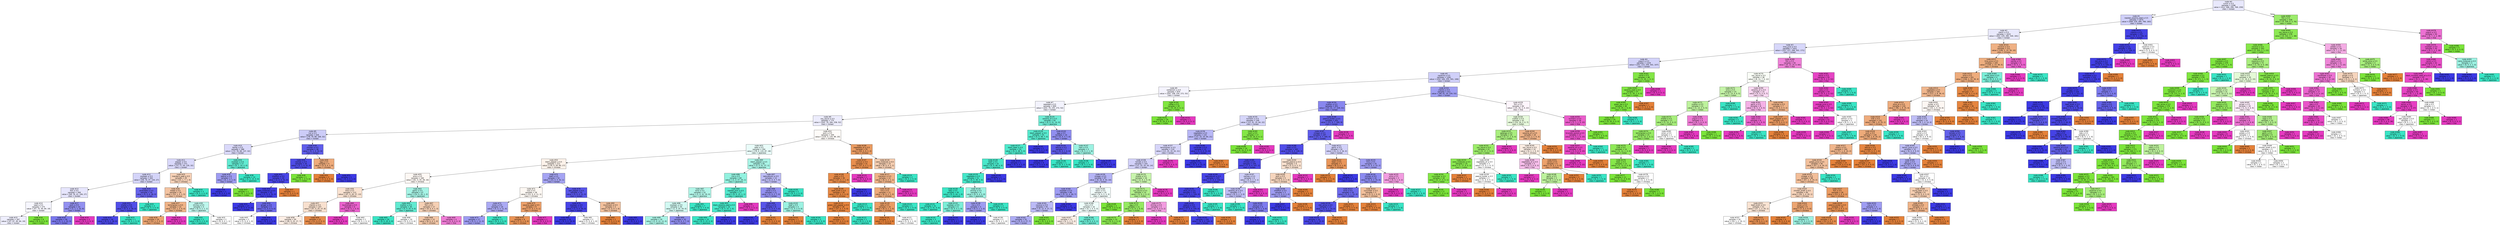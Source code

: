 digraph Tree {
node [shape=box, style="filled", color="black", fontname="helvetica"] ;
edge [fontname="helvetica"] ;
0 [label=<node &#35;0<br/>cumin &le; 0.5<br/>samples = 2298<br/>value = [412, 568, 290, 769, 259]<br/>class = korean>, fillcolor="#e8e8fc"] ;
1 [label=<node &#35;1<br/>roasted_sesame_seed &le; 0.5<br/>samples = 1870<br/>value = [408, 229, 284, 766, 183]<br/>class = korean>, fillcolor="#cfcff9"] ;
0 -> 1 [labeldistance=2.5, labelangle=45, headlabel="True"] ;
2 [label=<node &#35;2<br/>starch &le; 0.5<br/>samples = 1633<br/>value = [403, 229, 280, 540, 181]<br/>class = korean>, fillcolor="#e9e9fc"] ;
1 -> 2 ;
3 [label=<node &#35;3<br/>lime_juice &le; 0.5<br/>samples = 1422<br/>value = [257, 227, 266, 501, 171]<br/>class = korean>, fillcolor="#d7d7fa"] ;
2 -> 3 ;
4 [label=<node &#35;4<br/>yogurt &le; 0.5<br/>samples = 1329<br/>value = [251, 214, 256, 501, 107]<br/>class = korean>, fillcolor="#d2d2f9"] ;
3 -> 4 ;
5 [label=<node &#35;5<br/>cayenne &le; 0.5<br/>samples = 1281<br/>value = [250, 169, 255, 501, 106]<br/>class = korean>, fillcolor="#d0d0f9"] ;
4 -> 5 ;
6 [label=<node &#35;6<br/>cardamom &le; 0.5<br/>samples = 870<br/>value = [202, 108, 235, 272, 53]<br/>class = korean>, fillcolor="#f4f3fd"] ;
5 -> 6 ;
7 [label=<node &#35;7<br/>seaweed &le; 0.5<br/>samples = 840<br/>value = [202, 79, 235, 272, 52]<br/>class = korean>, fillcolor="#f3f3fd"] ;
6 -> 7 ;
8 [label=<node &#35;8<br/>soy_sauce &le; 0.5<br/>samples = 775<br/>value = [202, 79, 184, 258, 52]<br/>class = korean>, fillcolor="#ececfc"] ;
7 -> 8 ;
9 [label=<node &#35;9<br/>nut &le; 0.5<br/>samples = 426<br/>value = [78, 79, 68, 169, 32]<br/>class = korean>, fillcolor="#ccccf8"] ;
8 -> 9 ;
10 [label=<node &#35;10<br/>barley &le; 0.5<br/>samples = 388<br/>value = [73, 78, 68, 137, 32]<br/>class = korean>, fillcolor="#dad9fa"] ;
9 -> 10 ;
11 [label=<node &#35;11<br/>pepper &le; 0.5<br/>samples = 371<br/>value = [73, 77, 54, 135, 32]<br/>class = korean>, fillcolor="#d9d8fa"] ;
10 -> 11 ;
12 [label=<node &#35;12<br/>soybean &le; 0.5<br/>samples = 342<br/>value = [58, 76, 47, 134, 27]<br/>class = korean>, fillcolor="#d4d4f9"] ;
11 -> 12 ;
13 [label=<node &#35;13<br/>fish &le; 0.5<br/>samples = 308<br/>value = [58, 76, 41, 106, 27]<br/>class = korean>, fillcolor="#e6e5fc"] ;
12 -> 13 ;
14 [label=<node &#35;14<br/>seed &le; 0.5<br/>samples = 275<br/>value = [57, 75, 40, 84, 19]<br/>class = korean>, fillcolor="#f6f6fe"] ;
13 -> 14 ;
15 [label=<node &#35;15<br/>samples = 267<br/>value = [57, 67, 40, 84, 19]<br/>class = korean>, fillcolor="#eeeefd"] ;
14 -> 15 ;
16 [label=<node &#35;16<br/>samples = 8<br/>value = [0, 8, 0, 0, 0]<br/>class = indian>, fillcolor="#7be539"] ;
14 -> 16 ;
17 [label=<node &#35;17<br/>pork &le; 0.5<br/>samples = 33<br/>value = [1, 1, 1, 22, 8]<br/>class = korean>, fillcolor="#9290f0"] ;
13 -> 17 ;
18 [label=<node &#35;18<br/>samples = 30<br/>value = [1, 1, 1, 22, 5]<br/>class = korean>, fillcolor="#7a78ed"] ;
17 -> 18 ;
19 [label=<node &#35;19<br/>samples = 3<br/>value = [0, 0, 0, 0, 3]<br/>class = thai>, fillcolor="#e539c0"] ;
17 -> 19 ;
20 [label=<node &#35;20<br/>enokidake &le; 0.5<br/>samples = 34<br/>value = [0, 0, 6, 28, 0]<br/>class = korean>, fillcolor="#6663eb"] ;
12 -> 20 ;
21 [label=<node &#35;21<br/>shallot &le; 0.5<br/>samples = 31<br/>value = [0, 0, 3, 28, 0]<br/>class = korean>, fillcolor="#514ee8"] ;
20 -> 21 ;
22 [label=<node &#35;22<br/>samples = 30<br/>value = [0, 0, 2, 28, 0]<br/>class = korean>, fillcolor="#4a47e7"] ;
21 -> 22 ;
23 [label=<node &#35;23<br/>samples = 1<br/>value = [0, 0, 1, 0, 0]<br/>class = japanese>, fillcolor="#39e5c5"] ;
21 -> 23 ;
24 [label=<node &#35;24<br/>samples = 3<br/>value = [0, 0, 3, 0, 0]<br/>class = japanese>, fillcolor="#39e5c5"] ;
20 -> 24 ;
25 [label=<node &#35;25<br/>mandarin_peel &le; 0.5<br/>samples = 29<br/>value = [15, 1, 7, 1, 5]<br/>class = chinese>, fillcolor="#f6d1b7"] ;
11 -> 25 ;
26 [label=<node &#35;26<br/>bread &le; 0.5<br/>samples = 26<br/>value = [15, 1, 4, 1, 5]<br/>class = chinese>, fillcolor="#f3c3a1"] ;
25 -> 26 ;
27 [label=<node &#35;27<br/>lemongrass &le; 0.5<br/>samples = 22<br/>value = [15, 1, 2, 0, 4]<br/>class = chinese>, fillcolor="#efb286"] ;
26 -> 27 ;
28 [label=<node &#35;28<br/>samples = 20<br/>value = [15, 1, 2, 0, 2]<br/>class = chinese>, fillcolor="#eca470"] ;
27 -> 28 ;
29 [label=<node &#35;29<br/>samples = 2<br/>value = [0, 0, 0, 0, 2]<br/>class = thai>, fillcolor="#e539c0"] ;
27 -> 29 ;
30 [label=<node &#35;30<br/>shrimp &le; 0.5<br/>samples = 4<br/>value = [0, 0, 2, 1, 1]<br/>class = japanese>, fillcolor="#bdf6ec"] ;
26 -> 30 ;
31 [label=<node &#35;31<br/>samples = 2<br/>value = [0, 0, 2, 0, 0]<br/>class = japanese>, fillcolor="#39e5c5"] ;
30 -> 31 ;
32 [label=<node &#35;32<br/>samples = 2<br/>value = [0, 0, 0, 1, 1]<br/>class = korean>, fillcolor="#ffffff"] ;
30 -> 32 ;
33 [label=<node &#35;33<br/>samples = 3<br/>value = [0, 0, 3, 0, 0]<br/>class = japanese>, fillcolor="#39e5c5"] ;
25 -> 33 ;
34 [label=<node &#35;34<br/>soybean &le; 0.5<br/>samples = 17<br/>value = [0, 1, 14, 2, 0]<br/>class = japanese>, fillcolor="#61ead1"] ;
10 -> 34 ;
35 [label=<node &#35;35<br/>walnut &le; 0.5<br/>samples = 3<br/>value = [0, 1, 0, 2, 0]<br/>class = korean>, fillcolor="#9e9cf2"] ;
34 -> 35 ;
36 [label=<node &#35;36<br/>samples = 2<br/>value = [0, 0, 0, 2, 0]<br/>class = korean>, fillcolor="#3c39e5"] ;
35 -> 36 ;
37 [label=<node &#35;37<br/>samples = 1<br/>value = [0, 1, 0, 0, 0]<br/>class = indian>, fillcolor="#7be539"] ;
35 -> 37 ;
38 [label=<node &#35;38<br/>samples = 14<br/>value = [0, 0, 14, 0, 0]<br/>class = japanese>, fillcolor="#39e5c5"] ;
34 -> 38 ;
39 [label=<node &#35;39<br/>chicken &le; 0.5<br/>samples = 38<br/>value = [5, 1, 0, 32, 0]<br/>class = korean>, fillcolor="#5f5dea"] ;
9 -> 39 ;
40 [label=<node &#35;40<br/>cashew &le; 0.5<br/>samples = 34<br/>value = [2, 1, 0, 31, 0]<br/>class = korean>, fillcolor="#4e4ce7"] ;
39 -> 40 ;
41 [label=<node &#35;41<br/>shellfish &le; 0.5<br/>samples = 33<br/>value = [2, 0, 0, 31, 0]<br/>class = korean>, fillcolor="#4946e7"] ;
40 -> 41 ;
42 [label=<node &#35;42<br/>cane_molasses &le; 0.5<br/>samples = 32<br/>value = [1, 0, 0, 31, 0]<br/>class = korean>, fillcolor="#423fe6"] ;
41 -> 42 ;
43 [label=<node &#35;43<br/>samples = 27<br/>value = [0, 0, 0, 27, 0]<br/>class = korean>, fillcolor="#3c39e5"] ;
42 -> 43 ;
44 [label=<node &#35;44<br/>ginger &le; 0.5<br/>samples = 5<br/>value = [1, 0, 0, 4, 0]<br/>class = korean>, fillcolor="#6d6aec"] ;
42 -> 44 ;
45 [label=<node &#35;45<br/>samples = 2<br/>value = [1, 0, 0, 1, 0]<br/>class = chinese>, fillcolor="#ffffff"] ;
44 -> 45 ;
46 [label=<node &#35;46<br/>samples = 3<br/>value = [0, 0, 0, 3, 0]<br/>class = korean>, fillcolor="#3c39e5"] ;
44 -> 46 ;
47 [label=<node &#35;47<br/>samples = 1<br/>value = [1, 0, 0, 0, 0]<br/>class = chinese>, fillcolor="#e58139"] ;
41 -> 47 ;
48 [label=<node &#35;48<br/>samples = 1<br/>value = [0, 1, 0, 0, 0]<br/>class = indian>, fillcolor="#7be539"] ;
40 -> 48 ;
49 [label=<node &#35;49<br/>egg &le; 0.5<br/>samples = 4<br/>value = [3, 0, 0, 1, 0]<br/>class = chinese>, fillcolor="#eeab7b"] ;
39 -> 49 ;
50 [label=<node &#35;50<br/>samples = 3<br/>value = [3, 0, 0, 0, 0]<br/>class = chinese>, fillcolor="#e58139"] ;
49 -> 50 ;
51 [label=<node &#35;51<br/>samples = 1<br/>value = [0, 0, 0, 1, 0]<br/>class = korean>, fillcolor="#3c39e5"] ;
49 -> 51 ;
52 [label=<node &#35;52<br/>pork &le; 0.5<br/>samples = 349<br/>value = [124, 0, 116, 89, 20]<br/>class = chinese>, fillcolor="#fefbf8"] ;
8 -> 52 ;
53 [label=<node &#35;53<br/>sake &le; 0.5<br/>samples = 294<br/>value = [79, 0, 110, 87, 18]<br/>class = japanese>, fillcolor="#e9fcf9"] ;
52 -> 53 ;
54 [label=<node &#35;54<br/>black_pepper &le; 0.5<br/>samples = 212<br/>value = [76, 0, 59, 60, 17]<br/>class = chinese>, fillcolor="#fcf2ea"] ;
53 -> 54 ;
55 [label=<node &#35;55<br/>wine &le; 0.5<br/>samples = 160<br/>value = [61, 0, 55, 28, 16]<br/>class = chinese>, fillcolor="#fef8f4"] ;
54 -> 55 ;
56 [label=<node &#35;56<br/>lime &le; 0.5<br/>samples = 113<br/>value = [47, 0, 26, 27, 13]<br/>class = chinese>, fillcolor="#f9e2d1"] ;
55 -> 56 ;
57 [label=<node &#35;57<br/>cilantro &le; 0.5<br/>samples = 107<br/>value = [47, 0, 25, 27, 8]<br/>class = chinese>, fillcolor="#f8e0ce"] ;
56 -> 57 ;
58 [label=<node &#35;58<br/>samples = 95<br/>value = [36, 0, 25, 27, 7]<br/>class = chinese>, fillcolor="#fceee5"] ;
57 -> 58 ;
59 [label=<node &#35;59<br/>samples = 12<br/>value = [11, 0, 0, 0, 1]<br/>class = chinese>, fillcolor="#e78c4b"] ;
57 -> 59 ;
60 [label=<node &#35;60<br/>buckwheat &le; 0.5<br/>samples = 6<br/>value = [0, 0, 1, 0, 5]<br/>class = thai>, fillcolor="#ea61cd"] ;
56 -> 60 ;
61 [label=<node &#35;61<br/>samples = 4<br/>value = [0, 0, 0, 0, 4]<br/>class = thai>, fillcolor="#e539c0"] ;
60 -> 61 ;
62 [label=<node &#35;62<br/>samples = 2<br/>value = [0, 0, 1, 0, 1]<br/>class = japanese>, fillcolor="#ffffff"] ;
60 -> 62 ;
63 [label=<node &#35;63<br/>garlic &le; 0.5<br/>samples = 47<br/>value = [14, 0, 29, 1, 3]<br/>class = japanese>, fillcolor="#a5f3e5"] ;
55 -> 63 ;
64 [label=<node &#35;64<br/>scallion &le; 0.5<br/>samples = 30<br/>value = [5, 0, 25, 0, 0]<br/>class = japanese>, fillcolor="#61ead1"] ;
63 -> 64 ;
65 [label=<node &#35;65<br/>samples = 20<br/>value = [0, 0, 20, 0, 0]<br/>class = japanese>, fillcolor="#39e5c5"] ;
64 -> 65 ;
66 [label=<node &#35;66<br/>samples = 10<br/>value = [5, 0, 5, 0, 0]<br/>class = chinese>, fillcolor="#ffffff"] ;
64 -> 66 ;
67 [label=<node &#35;67<br/>fish &le; 0.5<br/>samples = 17<br/>value = [9, 0, 4, 1, 3]<br/>class = chinese>, fillcolor="#f5cfb3"] ;
63 -> 67 ;
68 [label=<node &#35;68<br/>samples = 13<br/>value = [8, 0, 4, 1, 0]<br/>class = chinese>, fillcolor="#f3c7a7"] ;
67 -> 68 ;
69 [label=<node &#35;69<br/>samples = 4<br/>value = [1, 0, 0, 0, 3]<br/>class = thai>, fillcolor="#ee7bd5"] ;
67 -> 69 ;
70 [label=<node &#35;70<br/>beef &le; 0.5<br/>samples = 52<br/>value = [15, 0, 4, 32, 1]<br/>class = korean>, fillcolor="#a5a4f3"] ;
54 -> 70 ;
71 [label=<node &#35;71<br/>rice &le; 0.5<br/>samples = 28<br/>value = [12, 0, 4, 11, 1]<br/>class = chinese>, fillcolor="#fdf8f3"] ;
70 -> 71 ;
72 [label=<node &#35;72<br/>onion &le; 0.5<br/>samples = 19<br/>value = [5, 0, 3, 11, 0]<br/>class = korean>, fillcolor="#abaaf4"] ;
71 -> 72 ;
73 [label=<node &#35;73<br/>samples = 17<br/>value = [5, 0, 1, 11, 0]<br/>class = korean>, fillcolor="#9d9cf2"] ;
72 -> 73 ;
74 [label=<node &#35;74<br/>samples = 2<br/>value = [0, 0, 2, 0, 0]<br/>class = japanese>, fillcolor="#39e5c5"] ;
72 -> 74 ;
75 [label=<node &#35;75<br/>sesame_seed &le; 0.5<br/>samples = 9<br/>value = [7, 0, 1, 0, 1]<br/>class = chinese>, fillcolor="#eca06a"] ;
71 -> 75 ;
76 [label=<node &#35;76<br/>samples = 8<br/>value = [7, 0, 1, 0, 0]<br/>class = chinese>, fillcolor="#e99355"] ;
75 -> 76 ;
77 [label=<node &#35;77<br/>samples = 1<br/>value = [0, 0, 0, 0, 1]<br/>class = thai>, fillcolor="#e539c0"] ;
75 -> 77 ;
78 [label=<node &#35;78<br/>bell_pepper &le; 0.5<br/>samples = 24<br/>value = [3, 0, 0, 21, 0]<br/>class = korean>, fillcolor="#5855e9"] ;
70 -> 78 ;
79 [label=<node &#35;79<br/>soybean &le; 0.5<br/>samples = 21<br/>value = [1, 0, 0, 20, 0]<br/>class = korean>, fillcolor="#4643e6"] ;
78 -> 79 ;
80 [label=<node &#35;80<br/>samples = 19<br/>value = [0, 0, 0, 19, 0]<br/>class = korean>, fillcolor="#3c39e5"] ;
79 -> 80 ;
81 [label=<node &#35;81<br/>samples = 2<br/>value = [1, 0, 0, 1, 0]<br/>class = chinese>, fillcolor="#ffffff"] ;
79 -> 81 ;
82 [label=<node &#35;82<br/>mushroom &le; 0.5<br/>samples = 3<br/>value = [2, 0, 0, 1, 0]<br/>class = chinese>, fillcolor="#f2c09c"] ;
78 -> 82 ;
83 [label=<node &#35;83<br/>samples = 2<br/>value = [2, 0, 0, 0, 0]<br/>class = chinese>, fillcolor="#e58139"] ;
82 -> 83 ;
84 [label=<node &#35;84<br/>samples = 1<br/>value = [0, 0, 0, 1, 0]<br/>class = korean>, fillcolor="#3c39e5"] ;
82 -> 84 ;
85 [label=<node &#35;85<br/>black_pepper &le; 0.5<br/>samples = 82<br/>value = [3, 0, 51, 27, 1]<br/>class = japanese>, fillcolor="#a9f4e6"] ;
53 -> 85 ;
86 [label=<node &#35;86<br/>rice &le; 0.5<br/>samples = 69<br/>value = [1, 0, 47, 20, 1]<br/>class = japanese>, fillcolor="#92f1df"] ;
85 -> 86 ;
87 [label=<node &#35;87<br/>wine &le; 0.5<br/>samples = 52<br/>value = [1, 0, 32, 19, 0]<br/>class = japanese>, fillcolor="#b1f5e8"] ;
86 -> 87 ;
88 [label=<node &#35;88<br/>soybean &le; 0.5<br/>samples = 45<br/>value = [1, 0, 25, 19, 0]<br/>class = japanese>, fillcolor="#d1f9f2"] ;
87 -> 88 ;
89 [label=<node &#35;89<br/>samples = 35<br/>value = [1, 0, 22, 12, 0]<br/>class = japanese>, fillcolor="#a9f4e6"] ;
88 -> 89 ;
90 [label=<node &#35;90<br/>samples = 10<br/>value = [0, 0, 3, 7, 0]<br/>class = korean>, fillcolor="#908ef0"] ;
88 -> 90 ;
91 [label=<node &#35;91<br/>samples = 7<br/>value = [0, 0, 7, 0, 0]<br/>class = japanese>, fillcolor="#39e5c5"] ;
87 -> 91 ;
92 [label=<node &#35;92<br/>roasted_pork &le; 0.5<br/>samples = 17<br/>value = [0, 0, 15, 1, 1]<br/>class = japanese>, fillcolor="#52e8cc"] ;
86 -> 92 ;
93 [label=<node &#35;93<br/>black_sesame_seed &le; 0.5<br/>samples = 16<br/>value = [0, 0, 15, 1, 0]<br/>class = japanese>, fillcolor="#46e7c9"] ;
92 -> 93 ;
94 [label=<node &#35;94<br/>samples = 15<br/>value = [0, 0, 15, 0, 0]<br/>class = japanese>, fillcolor="#39e5c5"] ;
93 -> 94 ;
95 [label=<node &#35;95<br/>samples = 1<br/>value = [0, 0, 0, 1, 0]<br/>class = korean>, fillcolor="#3c39e5"] ;
93 -> 95 ;
96 [label=<node &#35;96<br/>samples = 1<br/>value = [0, 0, 0, 0, 1]<br/>class = thai>, fillcolor="#e539c0"] ;
92 -> 96 ;
97 [label=<node &#35;97<br/>katsuobushi &le; 0.5<br/>samples = 13<br/>value = [2, 0, 4, 7, 0]<br/>class = korean>, fillcolor="#bebdf6"] ;
85 -> 97 ;
98 [label=<node &#35;98<br/>carrot &le; 0.5<br/>samples = 11<br/>value = [2, 0, 2, 7, 0]<br/>class = korean>, fillcolor="#9391f1"] ;
97 -> 98 ;
99 [label=<node &#35;99<br/>celery &le; 0.5<br/>samples = 8<br/>value = [1, 0, 0, 7, 0]<br/>class = korean>, fillcolor="#5855e9"] ;
98 -> 99 ;
100 [label=<node &#35;100<br/>samples = 7<br/>value = [0, 0, 0, 7, 0]<br/>class = korean>, fillcolor="#3c39e5"] ;
99 -> 100 ;
101 [label=<node &#35;101<br/>samples = 1<br/>value = [1, 0, 0, 0, 0]<br/>class = chinese>, fillcolor="#e58139"] ;
99 -> 101 ;
102 [label=<node &#35;102<br/>beef &le; 0.5<br/>samples = 3<br/>value = [1, 0, 2, 0, 0]<br/>class = japanese>, fillcolor="#9cf2e2"] ;
98 -> 102 ;
103 [label=<node &#35;103<br/>samples = 1<br/>value = [1, 0, 0, 0, 0]<br/>class = chinese>, fillcolor="#e58139"] ;
102 -> 103 ;
104 [label=<node &#35;104<br/>samples = 2<br/>value = [0, 0, 2, 0, 0]<br/>class = japanese>, fillcolor="#39e5c5"] ;
102 -> 104 ;
105 [label=<node &#35;105<br/>samples = 2<br/>value = [0, 0, 2, 0, 0]<br/>class = japanese>, fillcolor="#39e5c5"] ;
97 -> 105 ;
106 [label=<node &#35;106<br/>vegetable_oil &le; 0.5<br/>samples = 55<br/>value = [45, 0, 6, 2, 2]<br/>class = chinese>, fillcolor="#ea9b61"] ;
52 -> 106 ;
107 [label=<node &#35;107<br/>coconut &le; 0.5<br/>samples = 41<br/>value = [37, 0, 2, 1, 1]<br/>class = chinese>, fillcolor="#e88e4d"] ;
106 -> 107 ;
108 [label=<node &#35;108<br/>yeast &le; 0.5<br/>samples = 40<br/>value = [37, 0, 2, 1, 0]<br/>class = chinese>, fillcolor="#e78b49"] ;
107 -> 108 ;
109 [label=<node &#35;109<br/>beef_broth &le; 0.5<br/>samples = 39<br/>value = [37, 0, 2, 0, 0]<br/>class = chinese>, fillcolor="#e68844"] ;
108 -> 109 ;
110 [label=<node &#35;110<br/>green_bell_pepper &le; 0.5<br/>samples = 38<br/>value = [37, 0, 1, 0, 0]<br/>class = chinese>, fillcolor="#e6843e"] ;
109 -> 110 ;
111 [label=<node &#35;111<br/>samples = 37<br/>value = [37, 0, 0, 0, 0]<br/>class = chinese>, fillcolor="#e58139"] ;
110 -> 111 ;
112 [label=<node &#35;112<br/>samples = 1<br/>value = [0, 0, 1, 0, 0]<br/>class = japanese>, fillcolor="#39e5c5"] ;
110 -> 112 ;
113 [label=<node &#35;113<br/>samples = 1<br/>value = [0, 0, 1, 0, 0]<br/>class = japanese>, fillcolor="#39e5c5"] ;
109 -> 113 ;
114 [label=<node &#35;114<br/>samples = 1<br/>value = [0, 0, 0, 1, 0]<br/>class = korean>, fillcolor="#3c39e5"] ;
108 -> 114 ;
115 [label=<node &#35;115<br/>samples = 1<br/>value = [0, 0, 0, 0, 1]<br/>class = thai>, fillcolor="#e539c0"] ;
107 -> 115 ;
116 [label=<node &#35;116<br/>cane_molasses &le; 0.5<br/>samples = 14<br/>value = [8, 0, 4, 1, 1]<br/>class = chinese>, fillcolor="#f5cdb0"] ;
106 -> 116 ;
117 [label=<node &#35;117<br/>macaroni &le; 0.5<br/>samples = 12<br/>value = [8, 0, 2, 1, 1]<br/>class = chinese>, fillcolor="#efb388"] ;
116 -> 117 ;
118 [label=<node &#35;118<br/>nira &le; 0.5<br/>samples = 11<br/>value = [8, 0, 2, 1, 0]<br/>class = chinese>, fillcolor="#eeab7b"] ;
117 -> 118 ;
119 [label=<node &#35;119<br/>sake &le; 0.5<br/>samples = 10<br/>value = [8, 0, 1, 1, 0]<br/>class = chinese>, fillcolor="#eb9d65"] ;
118 -> 119 ;
120 [label=<node &#35;120<br/>samples = 7<br/>value = [7, 0, 0, 0, 0]<br/>class = chinese>, fillcolor="#e58139"] ;
119 -> 120 ;
121 [label=<node &#35;121<br/>samples = 3<br/>value = [1, 0, 1, 1, 0]<br/>class = chinese>, fillcolor="#ffffff"] ;
119 -> 121 ;
122 [label=<node &#35;122<br/>samples = 1<br/>value = [0, 0, 1, 0, 0]<br/>class = japanese>, fillcolor="#39e5c5"] ;
118 -> 122 ;
123 [label=<node &#35;123<br/>samples = 1<br/>value = [0, 0, 0, 0, 1]<br/>class = thai>, fillcolor="#e539c0"] ;
117 -> 123 ;
124 [label=<node &#35;124<br/>samples = 2<br/>value = [0, 0, 2, 0, 0]<br/>class = japanese>, fillcolor="#39e5c5"] ;
116 -> 124 ;
125 [label=<node &#35;125<br/>sesame_oil &le; 0.5<br/>samples = 65<br/>value = [0, 0, 51, 14, 0]<br/>class = japanese>, fillcolor="#6fecd5"] ;
7 -> 125 ;
126 [label=<node &#35;126<br/>black_pepper &le; 0.5<br/>samples = 55<br/>value = [0, 0, 48, 7, 0]<br/>class = japanese>, fillcolor="#56e9cd"] ;
125 -> 126 ;
127 [label=<node &#35;127<br/>black_bean &le; 0.5<br/>samples = 53<br/>value = [0, 0, 48, 5, 0]<br/>class = japanese>, fillcolor="#4ee8cb"] ;
126 -> 127 ;
128 [label=<node &#35;128<br/>beef &le; 0.5<br/>samples = 52<br/>value = [0, 0, 48, 4, 0]<br/>class = japanese>, fillcolor="#49e7ca"] ;
127 -> 128 ;
129 [label=<node &#35;129<br/>vegetable &le; 0.5<br/>samples = 51<br/>value = [0, 0, 48, 3, 0]<br/>class = japanese>, fillcolor="#45e7c9"] ;
128 -> 129 ;
130 [label=<node &#35;130<br/>kelp &le; 0.5<br/>samples = 45<br/>value = [0, 0, 44, 1, 0]<br/>class = japanese>, fillcolor="#3de6c6"] ;
129 -> 130 ;
131 [label=<node &#35;131<br/>samples = 41<br/>value = [0, 0, 41, 0, 0]<br/>class = japanese>, fillcolor="#39e5c5"] ;
130 -> 131 ;
132 [label=<node &#35;132<br/>soybean &le; 0.5<br/>samples = 4<br/>value = [0, 0, 3, 1, 0]<br/>class = japanese>, fillcolor="#7beed8"] ;
130 -> 132 ;
133 [label=<node &#35;133<br/>samples = 3<br/>value = [0, 0, 3, 0, 0]<br/>class = japanese>, fillcolor="#39e5c5"] ;
132 -> 133 ;
134 [label=<node &#35;134<br/>samples = 1<br/>value = [0, 0, 0, 1, 0]<br/>class = korean>, fillcolor="#3c39e5"] ;
132 -> 134 ;
135 [label=<node &#35;135<br/>shrimp &le; 0.5<br/>samples = 6<br/>value = [0, 0, 4, 2, 0]<br/>class = japanese>, fillcolor="#9cf2e2"] ;
129 -> 135 ;
136 [label=<node &#35;136<br/>rice &le; 0.5<br/>samples = 3<br/>value = [0, 0, 1, 2, 0]<br/>class = korean>, fillcolor="#9e9cf2"] ;
135 -> 136 ;
137 [label=<node &#35;137<br/>samples = 1<br/>value = [0, 0, 0, 1, 0]<br/>class = korean>, fillcolor="#3c39e5"] ;
136 -> 137 ;
138 [label=<node &#35;138<br/>samples = 2<br/>value = [0, 0, 1, 1, 0]<br/>class = japanese>, fillcolor="#ffffff"] ;
136 -> 138 ;
139 [label=<node &#35;139<br/>samples = 3<br/>value = [0, 0, 3, 0, 0]<br/>class = japanese>, fillcolor="#39e5c5"] ;
135 -> 139 ;
140 [label=<node &#35;140<br/>samples = 1<br/>value = [0, 0, 0, 1, 0]<br/>class = korean>, fillcolor="#3c39e5"] ;
128 -> 140 ;
141 [label=<node &#35;141<br/>samples = 1<br/>value = [0, 0, 0, 1, 0]<br/>class = korean>, fillcolor="#3c39e5"] ;
127 -> 141 ;
142 [label=<node &#35;142<br/>samples = 2<br/>value = [0, 0, 0, 2, 0]<br/>class = korean>, fillcolor="#3c39e5"] ;
126 -> 142 ;
143 [label=<node &#35;143<br/>egg &le; 0.5<br/>samples = 10<br/>value = [0, 0, 3, 7, 0]<br/>class = korean>, fillcolor="#908ef0"] ;
125 -> 143 ;
144 [label=<node &#35;144<br/>lettuce &le; 0.5<br/>samples = 7<br/>value = [0, 0, 1, 6, 0]<br/>class = korean>, fillcolor="#5d5ae9"] ;
143 -> 144 ;
145 [label=<node &#35;145<br/>samples = 6<br/>value = [0, 0, 0, 6, 0]<br/>class = korean>, fillcolor="#3c39e5"] ;
144 -> 145 ;
146 [label=<node &#35;146<br/>samples = 1<br/>value = [0, 0, 1, 0, 0]<br/>class = japanese>, fillcolor="#39e5c5"] ;
144 -> 146 ;
147 [label=<node &#35;147<br/>ham &le; 0.5<br/>samples = 3<br/>value = [0, 0, 2, 1, 0]<br/>class = japanese>, fillcolor="#9cf2e2"] ;
143 -> 147 ;
148 [label=<node &#35;148<br/>samples = 2<br/>value = [0, 0, 2, 0, 0]<br/>class = japanese>, fillcolor="#39e5c5"] ;
147 -> 148 ;
149 [label=<node &#35;149<br/>samples = 1<br/>value = [0, 0, 0, 1, 0]<br/>class = korean>, fillcolor="#3c39e5"] ;
147 -> 149 ;
150 [label=<node &#35;150<br/>coffee &le; 0.5<br/>samples = 30<br/>value = [0, 29, 0, 0, 1]<br/>class = indian>, fillcolor="#80e640"] ;
6 -> 150 ;
151 [label=<node &#35;151<br/>samples = 29<br/>value = [0, 29, 0, 0, 0]<br/>class = indian>, fillcolor="#7be539"] ;
150 -> 151 ;
152 [label=<node &#35;152<br/>samples = 1<br/>value = [0, 0, 0, 0, 1]<br/>class = thai>, fillcolor="#e539c0"] ;
150 -> 152 ;
153 [label=<node &#35;153<br/>cilantro &le; 0.5<br/>samples = 411<br/>value = [48, 61, 20, 229, 53]<br/>class = korean>, fillcolor="#a1a0f3"] ;
5 -> 153 ;
154 [label=<node &#35;154<br/>scallion &le; 0.5<br/>samples = 351<br/>value = [33, 41, 17, 229, 31]<br/>class = korean>, fillcolor="#8987ef"] ;
153 -> 154 ;
155 [label=<node &#35;155<br/>turmeric &le; 0.5<br/>samples = 149<br/>value = [12, 41, 10, 64, 22]<br/>class = korean>, fillcolor="#d5d5f9"] ;
154 -> 155 ;
156 [label=<node &#35;156<br/>vegetable &le; 0.5<br/>samples = 132<br/>value = [12, 25, 10, 64, 21]<br/>class = korean>, fillcolor="#b8b7f6"] ;
155 -> 156 ;
157 [label=<node &#35;157<br/>lemongrass &le; 0.5<br/>samples = 110<br/>value = [11, 25, 10, 43, 21]<br/>class = korean>, fillcolor="#d6d5f9"] ;
156 -> 157 ;
158 [label=<node &#35;158<br/>tomato &le; 0.5<br/>samples = 103<br/>value = [11, 25, 10, 43, 14]<br/>class = korean>, fillcolor="#d2d1f9"] ;
157 -> 158 ;
159 [label=<node &#35;159<br/>vinegar &le; 0.5<br/>samples = 87<br/>value = [9, 16, 9, 43, 10]<br/>class = korean>, fillcolor="#b5b4f5"] ;
158 -> 159 ;
160 [label=<node &#35;160<br/>soybean &le; 0.5<br/>samples = 68<br/>value = [5, 12, 4, 40, 7]<br/>class = korean>, fillcolor="#9e9cf2"] ;
159 -> 160 ;
161 [label=<node &#35;161<br/>coconut &le; 0.5<br/>samples = 55<br/>value = [5, 12, 4, 27, 7]<br/>class = korean>, fillcolor="#bbbaf6"] ;
160 -> 161 ;
162 [label=<node &#35;162<br/>samples = 52<br/>value = [5, 9, 4, 27, 7]<br/>class = korean>, fillcolor="#adacf4"] ;
161 -> 162 ;
163 [label=<node &#35;163<br/>samples = 3<br/>value = [0, 3, 0, 0, 0]<br/>class = indian>, fillcolor="#7be539"] ;
161 -> 163 ;
164 [label=<node &#35;164<br/>samples = 13<br/>value = [0, 0, 0, 13, 0]<br/>class = korean>, fillcolor="#3c39e5"] ;
160 -> 164 ;
165 [label=<node &#35;165<br/>raisin &le; 0.5<br/>samples = 19<br/>value = [4, 4, 5, 3, 3]<br/>class = japanese>, fillcolor="#f2fdfb"] ;
159 -> 165 ;
166 [label=<node &#35;166<br/>rice &le; 0.5<br/>samples = 16<br/>value = [4, 1, 5, 3, 3]<br/>class = japanese>, fillcolor="#eefdfa"] ;
165 -> 166 ;
167 [label=<node &#35;167<br/>samples = 11<br/>value = [4, 1, 1, 3, 2]<br/>class = chinese>, fillcolor="#fcefe6"] ;
166 -> 167 ;
168 [label=<node &#35;168<br/>samples = 5<br/>value = [0, 0, 4, 0, 1]<br/>class = japanese>, fillcolor="#6aecd4"] ;
166 -> 168 ;
169 [label=<node &#35;169<br/>samples = 3<br/>value = [0, 3, 0, 0, 0]<br/>class = indian>, fillcolor="#7be539"] ;
165 -> 169 ;
170 [label=<node &#35;170<br/>shallot &le; 0.5<br/>samples = 16<br/>value = [2, 9, 1, 0, 4]<br/>class = indian>, fillcolor="#c8f4ac"] ;
158 -> 170 ;
171 [label=<node &#35;171<br/>soy_sauce &le; 0.5<br/>samples = 14<br/>value = [2, 9, 1, 0, 2]<br/>class = indian>, fillcolor="#b2f08c"] ;
170 -> 171 ;
172 [label=<node &#35;172<br/>egg &le; 0.5<br/>samples = 11<br/>value = [1, 9, 1, 0, 0]<br/>class = indian>, fillcolor="#95ea61"] ;
171 -> 172 ;
173 [label=<node &#35;173<br/>samples = 10<br/>value = [0, 9, 1, 0, 0]<br/>class = indian>, fillcolor="#8ae84f"] ;
172 -> 173 ;
174 [label=<node &#35;174<br/>samples = 1<br/>value = [1, 0, 0, 0, 0]<br/>class = chinese>, fillcolor="#e58139"] ;
172 -> 174 ;
175 [label=<node &#35;175<br/>shrimp &le; 0.5<br/>samples = 3<br/>value = [1, 0, 0, 0, 2]<br/>class = thai>, fillcolor="#f29ce0"] ;
171 -> 175 ;
176 [label=<node &#35;176<br/>samples = 2<br/>value = [0, 0, 0, 0, 2]<br/>class = thai>, fillcolor="#e539c0"] ;
175 -> 176 ;
177 [label=<node &#35;177<br/>samples = 1<br/>value = [1, 0, 0, 0, 0]<br/>class = chinese>, fillcolor="#e58139"] ;
175 -> 177 ;
178 [label=<node &#35;178<br/>samples = 2<br/>value = [0, 0, 0, 0, 2]<br/>class = thai>, fillcolor="#e539c0"] ;
170 -> 178 ;
179 [label=<node &#35;179<br/>samples = 7<br/>value = [0, 0, 0, 0, 7]<br/>class = thai>, fillcolor="#e539c0"] ;
157 -> 179 ;
180 [label=<node &#35;180<br/>coriander &le; 0.5<br/>samples = 22<br/>value = [1, 0, 0, 21, 0]<br/>class = korean>, fillcolor="#4542e6"] ;
156 -> 180 ;
181 [label=<node &#35;181<br/>samples = 21<br/>value = [0, 0, 0, 21, 0]<br/>class = korean>, fillcolor="#3c39e5"] ;
180 -> 181 ;
182 [label=<node &#35;182<br/>samples = 1<br/>value = [1, 0, 0, 0, 0]<br/>class = chinese>, fillcolor="#e58139"] ;
180 -> 182 ;
183 [label=<node &#35;183<br/>basil &le; 0.5<br/>samples = 17<br/>value = [0, 16, 0, 0, 1]<br/>class = indian>, fillcolor="#83e745"] ;
155 -> 183 ;
184 [label=<node &#35;184<br/>samples = 16<br/>value = [0, 16, 0, 0, 0]<br/>class = indian>, fillcolor="#7be539"] ;
183 -> 184 ;
185 [label=<node &#35;185<br/>samples = 1<br/>value = [0, 0, 0, 0, 1]<br/>class = thai>, fillcolor="#e539c0"] ;
183 -> 185 ;
186 [label=<node &#35;186<br/>peanut_butter &le; 0.5<br/>samples = 202<br/>value = [21, 0, 7, 165, 9]<br/>class = korean>, fillcolor="#6461ea"] ;
154 -> 186 ;
187 [label=<node &#35;187<br/>vinegar &le; 0.5<br/>samples = 197<br/>value = [21, 0, 7, 165, 4]<br/>class = korean>, fillcolor="#5f5dea"] ;
186 -> 187 ;
188 [label=<node &#35;188<br/>bean &le; 0.5<br/>samples = 165<br/>value = [10, 0, 4, 149, 2]<br/>class = korean>, fillcolor="#504de8"] ;
187 -> 188 ;
189 [label=<node &#35;189<br/>chicken &le; 0.5<br/>samples = 159<br/>value = [7, 0, 4, 147, 1]<br/>class = korean>, fillcolor="#4b49e7"] ;
188 -> 189 ;
190 [label=<node &#35;190<br/>katsuobushi &le; 0.5<br/>samples = 153<br/>value = [7, 0, 2, 144, 0]<br/>class = korean>, fillcolor="#4845e7"] ;
189 -> 190 ;
191 [label=<node &#35;191<br/>olive_oil &le; 0.5<br/>samples = 152<br/>value = [7, 0, 1, 144, 0]<br/>class = korean>, fillcolor="#4744e6"] ;
190 -> 191 ;
192 [label=<node &#35;192<br/>peanut &le; 0.5<br/>samples = 151<br/>value = [7, 0, 0, 144, 0]<br/>class = korean>, fillcolor="#4543e6"] ;
191 -> 192 ;
193 [label=<node &#35;193<br/>samples = 150<br/>value = [6, 0, 0, 144, 0]<br/>class = korean>, fillcolor="#4441e6"] ;
192 -> 193 ;
194 [label=<node &#35;194<br/>samples = 1<br/>value = [1, 0, 0, 0, 0]<br/>class = chinese>, fillcolor="#e58139"] ;
192 -> 194 ;
195 [label=<node &#35;195<br/>samples = 1<br/>value = [0, 0, 1, 0, 0]<br/>class = japanese>, fillcolor="#39e5c5"] ;
191 -> 195 ;
196 [label=<node &#35;196<br/>samples = 1<br/>value = [0, 0, 1, 0, 0]<br/>class = japanese>, fillcolor="#39e5c5"] ;
190 -> 196 ;
197 [label=<node &#35;197<br/>cashew &le; 0.5<br/>samples = 6<br/>value = [0, 0, 2, 3, 1]<br/>class = korean>, fillcolor="#cecef8"] ;
189 -> 197 ;
198 [label=<node &#35;198<br/>sesame_oil &le; 0.5<br/>samples = 5<br/>value = [0, 0, 2, 3, 0]<br/>class = korean>, fillcolor="#bebdf6"] ;
197 -> 198 ;
199 [label=<node &#35;199<br/>samples = 1<br/>value = [0, 0, 1, 0, 0]<br/>class = japanese>, fillcolor="#39e5c5"] ;
198 -> 199 ;
200 [label=<node &#35;200<br/>wine &le; 0.5<br/>samples = 4<br/>value = [0, 0, 1, 3, 0]<br/>class = korean>, fillcolor="#7d7bee"] ;
198 -> 200 ;
201 [label=<node &#35;201<br/>samples = 3<br/>value = [0, 0, 0, 3, 0]<br/>class = korean>, fillcolor="#3c39e5"] ;
200 -> 201 ;
202 [label=<node &#35;202<br/>samples = 1<br/>value = [0, 0, 1, 0, 0]<br/>class = japanese>, fillcolor="#39e5c5"] ;
200 -> 202 ;
203 [label=<node &#35;203<br/>samples = 1<br/>value = [0, 0, 0, 0, 1]<br/>class = thai>, fillcolor="#e539c0"] ;
197 -> 203 ;
204 [label=<node &#35;204<br/>roasted_peanut &le; 0.5<br/>samples = 6<br/>value = [3, 0, 0, 2, 1]<br/>class = chinese>, fillcolor="#f8e0ce"] ;
188 -> 204 ;
205 [label=<node &#35;205<br/>pork &le; 0.5<br/>samples = 5<br/>value = [3, 0, 0, 2, 0]<br/>class = chinese>, fillcolor="#f6d5bd"] ;
204 -> 205 ;
206 [label=<node &#35;206<br/>shellfish &le; 0.5<br/>samples = 3<br/>value = [1, 0, 0, 2, 0]<br/>class = korean>, fillcolor="#9e9cf2"] ;
205 -> 206 ;
207 [label=<node &#35;207<br/>samples = 2<br/>value = [0, 0, 0, 2, 0]<br/>class = korean>, fillcolor="#3c39e5"] ;
206 -> 207 ;
208 [label=<node &#35;208<br/>samples = 1<br/>value = [1, 0, 0, 0, 0]<br/>class = chinese>, fillcolor="#e58139"] ;
206 -> 208 ;
209 [label=<node &#35;209<br/>samples = 2<br/>value = [2, 0, 0, 0, 0]<br/>class = chinese>, fillcolor="#e58139"] ;
205 -> 209 ;
210 [label=<node &#35;210<br/>samples = 1<br/>value = [0, 0, 0, 0, 1]<br/>class = thai>, fillcolor="#e539c0"] ;
204 -> 210 ;
211 [label=<node &#35;211<br/>garlic &le; 0.5<br/>samples = 32<br/>value = [11, 0, 3, 16, 2]<br/>class = korean>, fillcolor="#d1d0f9"] ;
187 -> 211 ;
212 [label=<node &#35;212<br/>bean &le; 0.5<br/>samples = 7<br/>value = [6, 0, 0, 1, 0]<br/>class = chinese>, fillcolor="#e9965a"] ;
211 -> 212 ;
213 [label=<node &#35;213<br/>samples = 6<br/>value = [6, 0, 0, 0, 0]<br/>class = chinese>, fillcolor="#e58139"] ;
212 -> 213 ;
214 [label=<node &#35;214<br/>samples = 1<br/>value = [0, 0, 0, 1, 0]<br/>class = korean>, fillcolor="#3c39e5"] ;
212 -> 214 ;
215 [label=<node &#35;215<br/>lime &le; 0.5<br/>samples = 25<br/>value = [5, 0, 3, 15, 2]<br/>class = korean>, fillcolor="#9e9cf2"] ;
211 -> 215 ;
216 [label=<node &#35;216<br/>chicken &le; 0.5<br/>samples = 22<br/>value = [5, 0, 2, 15, 0]<br/>class = korean>, fillcolor="#8c8bf0"] ;
215 -> 216 ;
217 [label=<node &#35;217<br/>wine &le; 0.5<br/>samples = 19<br/>value = [3, 0, 1, 15, 0]<br/>class = korean>, fillcolor="#6d6aec"] ;
216 -> 217 ;
218 [label=<node &#35;218<br/>star_anise &le; 0.5<br/>samples = 17<br/>value = [1, 0, 1, 15, 0]<br/>class = korean>, fillcolor="#5452e8"] ;
217 -> 218 ;
219 [label=<node &#35;219<br/>samples = 16<br/>value = [0, 0, 1, 15, 0]<br/>class = korean>, fillcolor="#4946e7"] ;
218 -> 219 ;
220 [label=<node &#35;220<br/>samples = 1<br/>value = [1, 0, 0, 0, 0]<br/>class = chinese>, fillcolor="#e58139"] ;
218 -> 220 ;
221 [label=<node &#35;221<br/>samples = 2<br/>value = [2, 0, 0, 0, 0]<br/>class = chinese>, fillcolor="#e58139"] ;
217 -> 221 ;
222 [label=<node &#35;222<br/>cucumber &le; 0.5<br/>samples = 3<br/>value = [2, 0, 1, 0, 0]<br/>class = chinese>, fillcolor="#f2c09c"] ;
216 -> 222 ;
223 [label=<node &#35;223<br/>samples = 2<br/>value = [2, 0, 0, 0, 0]<br/>class = chinese>, fillcolor="#e58139"] ;
222 -> 223 ;
224 [label=<node &#35;224<br/>samples = 1<br/>value = [0, 0, 1, 0, 0]<br/>class = japanese>, fillcolor="#39e5c5"] ;
222 -> 224 ;
225 [label=<node &#35;225<br/>wine &le; 0.5<br/>samples = 3<br/>value = [0, 0, 1, 0, 2]<br/>class = thai>, fillcolor="#f29ce0"] ;
215 -> 225 ;
226 [label=<node &#35;226<br/>samples = 2<br/>value = [0, 0, 0, 0, 2]<br/>class = thai>, fillcolor="#e539c0"] ;
225 -> 226 ;
227 [label=<node &#35;227<br/>samples = 1<br/>value = [0, 0, 1, 0, 0]<br/>class = japanese>, fillcolor="#39e5c5"] ;
225 -> 227 ;
228 [label=<node &#35;228<br/>samples = 5<br/>value = [0, 0, 0, 0, 5]<br/>class = thai>, fillcolor="#e539c0"] ;
186 -> 228 ;
229 [label=<node &#35;229<br/>fish &le; 0.5<br/>samples = 60<br/>value = [15, 20, 3, 0, 22]<br/>class = thai>, fillcolor="#fef5fc"] ;
153 -> 229 ;
230 [label=<node &#35;230<br/>scallion &le; 0.5<br/>samples = 42<br/>value = [14, 19, 2, 0, 7]<br/>class = indian>, fillcolor="#e7fadc"] ;
229 -> 230 ;
231 [label=<node &#35;231<br/>galanga &le; 0.5<br/>samples = 24<br/>value = [2, 17, 1, 0, 4]<br/>class = indian>, fillcolor="#a9ee7e"] ;
230 -> 231 ;
232 [label=<node &#35;232<br/>soy_sauce &le; 0.5<br/>samples = 22<br/>value = [2, 17, 1, 0, 2]<br/>class = indian>, fillcolor="#9cec6a"] ;
231 -> 232 ;
233 [label=<node &#35;233<br/>cane_molasses &le; 0.5<br/>samples = 19<br/>value = [1, 17, 0, 0, 1]<br/>class = indian>, fillcolor="#8ae84f"] ;
232 -> 233 ;
234 [label=<node &#35;234<br/>cucumber &le; 0.5<br/>samples = 18<br/>value = [0, 17, 0, 0, 1]<br/>class = indian>, fillcolor="#83e745"] ;
233 -> 234 ;
235 [label=<node &#35;235<br/>samples = 17<br/>value = [0, 17, 0, 0, 0]<br/>class = indian>, fillcolor="#7be539"] ;
234 -> 235 ;
236 [label=<node &#35;236<br/>samples = 1<br/>value = [0, 0, 0, 0, 1]<br/>class = thai>, fillcolor="#e539c0"] ;
234 -> 236 ;
237 [label=<node &#35;237<br/>samples = 1<br/>value = [1, 0, 0, 0, 0]<br/>class = chinese>, fillcolor="#e58139"] ;
233 -> 237 ;
238 [label=<node &#35;238<br/>vegetable_oil &le; 0.5<br/>samples = 3<br/>value = [1, 0, 1, 0, 1]<br/>class = chinese>, fillcolor="#ffffff"] ;
232 -> 238 ;
239 [label=<node &#35;239<br/>peanut_butter &le; 0.5<br/>samples = 2<br/>value = [1, 0, 0, 0, 1]<br/>class = chinese>, fillcolor="#ffffff"] ;
238 -> 239 ;
240 [label=<node &#35;240<br/>samples = 1<br/>value = [1, 0, 0, 0, 0]<br/>class = chinese>, fillcolor="#e58139"] ;
239 -> 240 ;
241 [label=<node &#35;241<br/>samples = 1<br/>value = [0, 0, 0, 0, 1]<br/>class = thai>, fillcolor="#e539c0"] ;
239 -> 241 ;
242 [label=<node &#35;242<br/>samples = 1<br/>value = [0, 0, 1, 0, 0]<br/>class = japanese>, fillcolor="#39e5c5"] ;
238 -> 242 ;
243 [label=<node &#35;243<br/>samples = 2<br/>value = [0, 0, 0, 0, 2]<br/>class = thai>, fillcolor="#e539c0"] ;
231 -> 243 ;
244 [label=<node &#35;244<br/>sesame_oil &le; 0.5<br/>samples = 18<br/>value = [12, 2, 1, 0, 3]<br/>class = chinese>, fillcolor="#efb388"] ;
230 -> 244 ;
245 [label=<node &#35;245<br/>soy_sauce &le; 0.5<br/>samples = 10<br/>value = [4, 2, 1, 0, 3]<br/>class = chinese>, fillcolor="#fbede3"] ;
244 -> 245 ;
246 [label=<node &#35;246<br/>vegetable_oil &le; 0.5<br/>samples = 5<br/>value = [0, 2, 0, 0, 3]<br/>class = thai>, fillcolor="#f6bdea"] ;
245 -> 246 ;
247 [label=<node &#35;247<br/>samples = 2<br/>value = [0, 0, 0, 0, 2]<br/>class = thai>, fillcolor="#e539c0"] ;
246 -> 247 ;
248 [label=<node &#35;248<br/>garlic &le; 0.5<br/>samples = 3<br/>value = [0, 2, 0, 0, 1]<br/>class = indian>, fillcolor="#bdf29c"] ;
246 -> 248 ;
249 [label=<node &#35;249<br/>samples = 2<br/>value = [0, 2, 0, 0, 0]<br/>class = indian>, fillcolor="#7be539"] ;
248 -> 249 ;
250 [label=<node &#35;250<br/>samples = 1<br/>value = [0, 0, 0, 0, 1]<br/>class = thai>, fillcolor="#e539c0"] ;
248 -> 250 ;
251 [label=<node &#35;251<br/>carrot &le; 0.5<br/>samples = 5<br/>value = [4, 0, 1, 0, 0]<br/>class = chinese>, fillcolor="#eca06a"] ;
245 -> 251 ;
252 [label=<node &#35;252<br/>samples = 4<br/>value = [4, 0, 0, 0, 0]<br/>class = chinese>, fillcolor="#e58139"] ;
251 -> 252 ;
253 [label=<node &#35;253<br/>samples = 1<br/>value = [0, 0, 1, 0, 0]<br/>class = japanese>, fillcolor="#39e5c5"] ;
251 -> 253 ;
254 [label=<node &#35;254<br/>samples = 8<br/>value = [8, 0, 0, 0, 0]<br/>class = chinese>, fillcolor="#e58139"] ;
244 -> 254 ;
255 [label=<node &#35;255<br/>turmeric &le; 0.5<br/>samples = 18<br/>value = [1, 1, 1, 0, 15]<br/>class = thai>, fillcolor="#ea5ccb"] ;
229 -> 255 ;
256 [label=<node &#35;256<br/>brussels_sprout &le; 0.5<br/>samples = 17<br/>value = [1, 0, 1, 0, 15]<br/>class = thai>, fillcolor="#e852c8"] ;
255 -> 256 ;
257 [label=<node &#35;257<br/>sesame_oil &le; 0.5<br/>samples = 16<br/>value = [1, 0, 0, 0, 15]<br/>class = thai>, fillcolor="#e746c4"] ;
256 -> 257 ;
258 [label=<node &#35;258<br/>samples = 15<br/>value = [0, 0, 0, 0, 15]<br/>class = thai>, fillcolor="#e539c0"] ;
257 -> 258 ;
259 [label=<node &#35;259<br/>samples = 1<br/>value = [1, 0, 0, 0, 0]<br/>class = chinese>, fillcolor="#e58139"] ;
257 -> 259 ;
260 [label=<node &#35;260<br/>samples = 1<br/>value = [0, 0, 1, 0, 0]<br/>class = japanese>, fillcolor="#39e5c5"] ;
256 -> 260 ;
261 [label=<node &#35;261<br/>samples = 1<br/>value = [0, 1, 0, 0, 0]<br/>class = indian>, fillcolor="#7be539"] ;
255 -> 261 ;
262 [label=<node &#35;262<br/>carrot &le; 0.5<br/>samples = 48<br/>value = [1, 45, 1, 0, 1]<br/>class = indian>, fillcolor="#83e746"] ;
4 -> 262 ;
263 [label=<node &#35;263<br/>sesame_seed &le; 0.5<br/>samples = 47<br/>value = [1, 45, 1, 0, 0]<br/>class = indian>, fillcolor="#81e642"] ;
262 -> 263 ;
264 [label=<node &#35;264<br/>green_tea &le; 0.5<br/>samples = 46<br/>value = [0, 45, 1, 0, 0]<br/>class = indian>, fillcolor="#7ee63d"] ;
263 -> 264 ;
265 [label=<node &#35;265<br/>samples = 45<br/>value = [0, 45, 0, 0, 0]<br/>class = indian>, fillcolor="#7be539"] ;
264 -> 265 ;
266 [label=<node &#35;266<br/>samples = 1<br/>value = [0, 0, 1, 0, 0]<br/>class = japanese>, fillcolor="#39e5c5"] ;
264 -> 266 ;
267 [label=<node &#35;267<br/>samples = 1<br/>value = [1, 0, 0, 0, 0]<br/>class = chinese>, fillcolor="#e58139"] ;
263 -> 267 ;
268 [label=<node &#35;268<br/>samples = 1<br/>value = [0, 0, 0, 0, 1]<br/>class = thai>, fillcolor="#e539c0"] ;
262 -> 268 ;
269 [label=<node &#35;269<br/>fish &le; 0.5<br/>samples = 93<br/>value = [6, 13, 10, 0, 64]<br/>class = thai>, fillcolor="#ee81d7"] ;
3 -> 269 ;
270 [label=<node &#35;270<br/>soy_sauce &le; 0.5<br/>samples = 38<br/>value = [6, 13, 7, 0, 12]<br/>class = indian>, fillcolor="#fafef7"] ;
269 -> 270 ;
271 [label=<node &#35;271<br/>wine &le; 0.5<br/>samples = 23<br/>value = [1, 13, 4, 0, 5]<br/>class = indian>, fillcolor="#c4f3a7"] ;
270 -> 271 ;
272 [label=<node &#35;272<br/>scallion &le; 0.5<br/>samples = 21<br/>value = [1, 13, 2, 0, 5]<br/>class = indian>, fillcolor="#bdf29c"] ;
271 -> 272 ;
273 [label=<node &#35;273<br/>shallot &le; 0.5<br/>samples = 17<br/>value = [1, 12, 2, 0, 2]<br/>class = indian>, fillcolor="#a7ee7b"] ;
272 -> 273 ;
274 [label=<node &#35;274<br/>lemongrass &le; 0.5<br/>samples = 15<br/>value = [1, 12, 1, 0, 1]<br/>class = indian>, fillcolor="#97eb63"] ;
273 -> 274 ;
275 [label=<node &#35;275<br/>crab &le; 0.5<br/>samples = 14<br/>value = [1, 12, 1, 0, 0]<br/>class = indian>, fillcolor="#8fe957"] ;
274 -> 275 ;
276 [label=<node &#35;276<br/>bean &le; 0.5<br/>samples = 13<br/>value = [1, 12, 0, 0, 0]<br/>class = indian>, fillcolor="#86e749"] ;
275 -> 276 ;
277 [label=<node &#35;277<br/>samples = 11<br/>value = [0, 11, 0, 0, 0]<br/>class = indian>, fillcolor="#7be539"] ;
276 -> 277 ;
278 [label=<node &#35;278<br/>coconut &le; 0.5<br/>samples = 2<br/>value = [1, 1, 0, 0, 0]<br/>class = chinese>, fillcolor="#ffffff"] ;
276 -> 278 ;
279 [label=<node &#35;279<br/>samples = 1<br/>value = [1, 0, 0, 0, 0]<br/>class = chinese>, fillcolor="#e58139"] ;
278 -> 279 ;
280 [label=<node &#35;280<br/>samples = 1<br/>value = [0, 1, 0, 0, 0]<br/>class = indian>, fillcolor="#7be539"] ;
278 -> 280 ;
281 [label=<node &#35;281<br/>samples = 1<br/>value = [0, 0, 1, 0, 0]<br/>class = japanese>, fillcolor="#39e5c5"] ;
275 -> 281 ;
282 [label=<node &#35;282<br/>samples = 1<br/>value = [0, 0, 0, 0, 1]<br/>class = thai>, fillcolor="#e539c0"] ;
274 -> 282 ;
283 [label=<node &#35;283<br/>onion &le; 0.5<br/>samples = 2<br/>value = [0, 0, 1, 0, 1]<br/>class = japanese>, fillcolor="#ffffff"] ;
273 -> 283 ;
284 [label=<node &#35;284<br/>samples = 1<br/>value = [0, 0, 0, 0, 1]<br/>class = thai>, fillcolor="#e539c0"] ;
283 -> 284 ;
285 [label=<node &#35;285<br/>samples = 1<br/>value = [0, 0, 1, 0, 0]<br/>class = japanese>, fillcolor="#39e5c5"] ;
283 -> 285 ;
286 [label=<node &#35;286<br/>yogurt &le; 0.5<br/>samples = 4<br/>value = [0, 1, 0, 0, 3]<br/>class = thai>, fillcolor="#ee7bd5"] ;
272 -> 286 ;
287 [label=<node &#35;287<br/>samples = 3<br/>value = [0, 0, 0, 0, 3]<br/>class = thai>, fillcolor="#e539c0"] ;
286 -> 287 ;
288 [label=<node &#35;288<br/>samples = 1<br/>value = [0, 1, 0, 0, 0]<br/>class = indian>, fillcolor="#7be539"] ;
286 -> 288 ;
289 [label=<node &#35;289<br/>samples = 2<br/>value = [0, 0, 2, 0, 0]<br/>class = japanese>, fillcolor="#39e5c5"] ;
271 -> 289 ;
290 [label=<node &#35;290<br/>sesame_oil &le; 0.5<br/>samples = 15<br/>value = [5, 0, 3, 0, 7]<br/>class = thai>, fillcolor="#fad7f2"] ;
270 -> 290 ;
291 [label=<node &#35;291<br/>garlic &le; 0.5<br/>samples = 8<br/>value = [0, 0, 3, 0, 5]<br/>class = thai>, fillcolor="#f5b0e6"] ;
290 -> 291 ;
292 [label=<node &#35;292<br/>samples = 2<br/>value = [0, 0, 2, 0, 0]<br/>class = japanese>, fillcolor="#39e5c5"] ;
291 -> 292 ;
293 [label=<node &#35;293<br/>sake &le; 0.5<br/>samples = 6<br/>value = [0, 0, 1, 0, 5]<br/>class = thai>, fillcolor="#ea61cd"] ;
291 -> 293 ;
294 [label=<node &#35;294<br/>samples = 5<br/>value = [0, 0, 0, 0, 5]<br/>class = thai>, fillcolor="#e539c0"] ;
293 -> 294 ;
295 [label=<node &#35;295<br/>samples = 1<br/>value = [0, 0, 1, 0, 0]<br/>class = japanese>, fillcolor="#39e5c5"] ;
293 -> 295 ;
296 [label=<node &#35;296<br/>coriander &le; 0.5<br/>samples = 7<br/>value = [5, 0, 0, 0, 2]<br/>class = chinese>, fillcolor="#efb388"] ;
290 -> 296 ;
297 [label=<node &#35;297<br/>black_pepper &le; 0.5<br/>samples = 6<br/>value = [5, 0, 0, 0, 1]<br/>class = chinese>, fillcolor="#ea9a61"] ;
296 -> 297 ;
298 [label=<node &#35;298<br/>samples = 5<br/>value = [5, 0, 0, 0, 0]<br/>class = chinese>, fillcolor="#e58139"] ;
297 -> 298 ;
299 [label=<node &#35;299<br/>samples = 1<br/>value = [0, 0, 0, 0, 1]<br/>class = thai>, fillcolor="#e539c0"] ;
297 -> 299 ;
300 [label=<node &#35;300<br/>samples = 1<br/>value = [0, 0, 0, 0, 1]<br/>class = thai>, fillcolor="#e539c0"] ;
296 -> 300 ;
301 [label=<node &#35;301<br/>bacon &le; 0.5<br/>samples = 55<br/>value = [0, 0, 3, 0, 52]<br/>class = thai>, fillcolor="#e644c4"] ;
269 -> 301 ;
302 [label=<node &#35;302<br/>sake &le; 0.5<br/>samples = 54<br/>value = [0, 0, 2, 0, 52]<br/>class = thai>, fillcolor="#e641c2"] ;
301 -> 302 ;
303 [label=<node &#35;303<br/>orange_juice &le; 0.5<br/>samples = 53<br/>value = [0, 0, 1, 0, 52]<br/>class = thai>, fillcolor="#e63dc1"] ;
302 -> 303 ;
304 [label=<node &#35;304<br/>samples = 51<br/>value = [0, 0, 0, 0, 51]<br/>class = thai>, fillcolor="#e539c0"] ;
303 -> 304 ;
305 [label=<node &#35;305<br/>salmon &le; 0.5<br/>samples = 2<br/>value = [0, 0, 1, 0, 1]<br/>class = japanese>, fillcolor="#ffffff"] ;
303 -> 305 ;
306 [label=<node &#35;306<br/>samples = 1<br/>value = [0, 0, 0, 0, 1]<br/>class = thai>, fillcolor="#e539c0"] ;
305 -> 306 ;
307 [label=<node &#35;307<br/>samples = 1<br/>value = [0, 0, 1, 0, 0]<br/>class = japanese>, fillcolor="#39e5c5"] ;
305 -> 307 ;
308 [label=<node &#35;308<br/>samples = 1<br/>value = [0, 0, 1, 0, 0]<br/>class = japanese>, fillcolor="#39e5c5"] ;
302 -> 308 ;
309 [label=<node &#35;309<br/>samples = 1<br/>value = [0, 0, 1, 0, 0]<br/>class = japanese>, fillcolor="#39e5c5"] ;
301 -> 309 ;
310 [label=<node &#35;310<br/>coconut &le; 0.5<br/>samples = 211<br/>value = [146, 2, 14, 39, 10]<br/>class = chinese>, fillcolor="#efb184"] ;
2 -> 310 ;
311 [label=<node &#35;311<br/>lime_juice &le; 0.5<br/>samples = 205<br/>value = [146, 2, 13, 39, 5]<br/>class = chinese>, fillcolor="#eeae7f"] ;
310 -> 311 ;
312 [label=<node &#35;312<br/>wine &le; 0.5<br/>samples = 201<br/>value = [146, 2, 10, 39, 4]<br/>class = chinese>, fillcolor="#eeac7c"] ;
311 -> 312 ;
313 [label=<node &#35;313<br/>vegetable &le; 0.5<br/>samples = 164<br/>value = [111, 2, 8, 39, 4]<br/>class = chinese>, fillcolor="#f0b68d"] ;
312 -> 313 ;
314 [label=<node &#35;314<br/>olive_oil &le; 0.5<br/>samples = 134<br/>value = [96, 1, 8, 25, 4]<br/>class = chinese>, fillcolor="#eead7e"] ;
313 -> 314 ;
315 [label=<node &#35;315<br/>milk &le; 0.5<br/>samples = 132<br/>value = [96, 1, 8, 25, 2]<br/>class = chinese>, fillcolor="#eeab7c"] ;
314 -> 315 ;
316 [label=<node &#35;316<br/>pork &le; 0.5<br/>samples = 130<br/>value = [96, 1, 6, 25, 2]<br/>class = chinese>, fillcolor="#edaa79"] ;
315 -> 316 ;
317 [label=<node &#35;317<br/>sherry &le; 0.5<br/>samples = 104<br/>value = [71, 1, 6, 24, 2]<br/>class = chinese>, fillcolor="#f0b58b"] ;
316 -> 317 ;
318 [label=<node &#35;318<br/>grape_juice &le; 0.5<br/>samples = 90<br/>value = [57, 1, 6, 24, 2]<br/>class = chinese>, fillcolor="#f2c09c"] ;
317 -> 318 ;
319 [label=<node &#35;319<br/>vinegar &le; 0.5<br/>samples = 88<br/>value = [57, 1, 4, 24, 2]<br/>class = chinese>, fillcolor="#f2be99"] ;
318 -> 319 ;
320 [label=<node &#35;320<br/>chicken_broth &le; 0.5<br/>samples = 60<br/>value = [34, 1, 4, 20, 1]<br/>class = chinese>, fillcolor="#f6d3ba"] ;
319 -> 320 ;
321 [label=<node &#35;321<br/>beef_broth &le; 0.5<br/>samples = 51<br/>value = [27, 1, 2, 20, 1]<br/>class = chinese>, fillcolor="#f9e3d2"] ;
320 -> 321 ;
322 [label=<node &#35;322<br/>samples = 42<br/>value = [19, 1, 2, 19, 1]<br/>class = chinese>, fillcolor="#ffffff"] ;
321 -> 322 ;
323 [label=<node &#35;323<br/>samples = 9<br/>value = [8, 0, 0, 1, 0]<br/>class = chinese>, fillcolor="#e89152"] ;
321 -> 323 ;
324 [label=<node &#35;324<br/>onion &le; 0.5<br/>samples = 9<br/>value = [7, 0, 2, 0, 0]<br/>class = chinese>, fillcolor="#eca572"] ;
320 -> 324 ;
325 [label=<node &#35;325<br/>samples = 6<br/>value = [6, 0, 0, 0, 0]<br/>class = chinese>, fillcolor="#e58139"] ;
324 -> 325 ;
326 [label=<node &#35;326<br/>samples = 3<br/>value = [1, 0, 2, 0, 0]<br/>class = japanese>, fillcolor="#9cf2e2"] ;
324 -> 326 ;
327 [label=<node &#35;327<br/>fish &le; 0.5<br/>samples = 28<br/>value = [23, 0, 0, 4, 1]<br/>class = chinese>, fillcolor="#ea9b62"] ;
319 -> 327 ;
328 [label=<node &#35;328<br/>peanut_butter &le; 0.5<br/>samples = 25<br/>value = [22, 0, 0, 2, 1]<br/>class = chinese>, fillcolor="#e89153"] ;
327 -> 328 ;
329 [label=<node &#35;329<br/>samples = 24<br/>value = [22, 0, 0, 2, 0]<br/>class = chinese>, fillcolor="#e78c4b"] ;
328 -> 329 ;
330 [label=<node &#35;330<br/>samples = 1<br/>value = [0, 0, 0, 0, 1]<br/>class = thai>, fillcolor="#e539c0"] ;
328 -> 330 ;
331 [label=<node &#35;331<br/>rice &le; 0.5<br/>samples = 3<br/>value = [1, 0, 0, 2, 0]<br/>class = korean>, fillcolor="#9e9cf2"] ;
327 -> 331 ;
332 [label=<node &#35;332<br/>samples = 2<br/>value = [0, 0, 0, 2, 0]<br/>class = korean>, fillcolor="#3c39e5"] ;
331 -> 332 ;
333 [label=<node &#35;333<br/>samples = 1<br/>value = [1, 0, 0, 0, 0]<br/>class = chinese>, fillcolor="#e58139"] ;
331 -> 333 ;
334 [label=<node &#35;334<br/>samples = 2<br/>value = [0, 0, 2, 0, 0]<br/>class = japanese>, fillcolor="#39e5c5"] ;
318 -> 334 ;
335 [label=<node &#35;335<br/>samples = 14<br/>value = [14, 0, 0, 0, 0]<br/>class = chinese>, fillcolor="#e58139"] ;
317 -> 335 ;
336 [label=<node &#35;336<br/>lettuce &le; 0.5<br/>samples = 26<br/>value = [25, 0, 0, 1, 0]<br/>class = chinese>, fillcolor="#e68641"] ;
316 -> 336 ;
337 [label=<node &#35;337<br/>samples = 25<br/>value = [25, 0, 0, 0, 0]<br/>class = chinese>, fillcolor="#e58139"] ;
336 -> 337 ;
338 [label=<node &#35;338<br/>samples = 1<br/>value = [0, 0, 0, 1, 0]<br/>class = korean>, fillcolor="#3c39e5"] ;
336 -> 338 ;
339 [label=<node &#35;339<br/>samples = 2<br/>value = [0, 0, 2, 0, 0]<br/>class = japanese>, fillcolor="#39e5c5"] ;
315 -> 339 ;
340 [label=<node &#35;340<br/>samples = 2<br/>value = [0, 0, 0, 0, 2]<br/>class = thai>, fillcolor="#e539c0"] ;
314 -> 340 ;
341 [label=<node &#35;341<br/>oyster &le; 0.5<br/>samples = 30<br/>value = [15, 1, 0, 14, 0]<br/>class = chinese>, fillcolor="#fdf7f3"] ;
313 -> 341 ;
342 [label=<node &#35;342<br/>onion &le; 0.5<br/>samples = 24<br/>value = [9, 1, 0, 14, 0]<br/>class = korean>, fillcolor="#bebdf6"] ;
341 -> 342 ;
343 [label=<node &#35;343<br/>carrot &le; 0.5<br/>samples = 18<br/>value = [9, 0, 0, 9, 0]<br/>class = chinese>, fillcolor="#ffffff"] ;
342 -> 343 ;
344 [label=<node &#35;344<br/>lemon_juice &le; 0.5<br/>samples = 15<br/>value = [6, 0, 0, 9, 0]<br/>class = korean>, fillcolor="#bebdf6"] ;
343 -> 344 ;
345 [label=<node &#35;345<br/>garlic &le; 0.5<br/>samples = 14<br/>value = [5, 0, 0, 9, 0]<br/>class = korean>, fillcolor="#a8a7f3"] ;
344 -> 345 ;
346 [label=<node &#35;346<br/>samples = 4<br/>value = [0, 0, 0, 4, 0]<br/>class = korean>, fillcolor="#3c39e5"] ;
345 -> 346 ;
347 [label=<node &#35;347<br/>fish &le; 0.5<br/>samples = 10<br/>value = [5, 0, 0, 5, 0]<br/>class = chinese>, fillcolor="#ffffff"] ;
345 -> 347 ;
348 [label=<node &#35;348<br/>mung_bean &le; 0.5<br/>samples = 8<br/>value = [5, 0, 0, 3, 0]<br/>class = chinese>, fillcolor="#f5cdb0"] ;
347 -> 348 ;
349 [label=<node &#35;349<br/>shiitake &le; 0.5<br/>samples = 7<br/>value = [5, 0, 0, 2, 0]<br/>class = chinese>, fillcolor="#efb388"] ;
348 -> 349 ;
350 [label=<node &#35;350<br/>samples = 4<br/>value = [2, 0, 0, 2, 0]<br/>class = chinese>, fillcolor="#ffffff"] ;
349 -> 350 ;
351 [label=<node &#35;351<br/>samples = 3<br/>value = [3, 0, 0, 0, 0]<br/>class = chinese>, fillcolor="#e58139"] ;
349 -> 351 ;
352 [label=<node &#35;352<br/>samples = 1<br/>value = [0, 0, 0, 1, 0]<br/>class = korean>, fillcolor="#3c39e5"] ;
348 -> 352 ;
353 [label=<node &#35;353<br/>samples = 2<br/>value = [0, 0, 0, 2, 0]<br/>class = korean>, fillcolor="#3c39e5"] ;
347 -> 353 ;
354 [label=<node &#35;354<br/>samples = 1<br/>value = [1, 0, 0, 0, 0]<br/>class = chinese>, fillcolor="#e58139"] ;
344 -> 354 ;
355 [label=<node &#35;355<br/>samples = 3<br/>value = [3, 0, 0, 0, 0]<br/>class = chinese>, fillcolor="#e58139"] ;
343 -> 355 ;
356 [label=<node &#35;356<br/>tomato &le; 0.5<br/>samples = 6<br/>value = [0, 1, 0, 5, 0]<br/>class = korean>, fillcolor="#6361ea"] ;
342 -> 356 ;
357 [label=<node &#35;357<br/>samples = 5<br/>value = [0, 0, 0, 5, 0]<br/>class = korean>, fillcolor="#3c39e5"] ;
356 -> 357 ;
358 [label=<node &#35;358<br/>samples = 1<br/>value = [0, 1, 0, 0, 0]<br/>class = indian>, fillcolor="#7be539"] ;
356 -> 358 ;
359 [label=<node &#35;359<br/>samples = 6<br/>value = [6, 0, 0, 0, 0]<br/>class = chinese>, fillcolor="#e58139"] ;
341 -> 359 ;
360 [label=<node &#35;360<br/>fish &le; 0.5<br/>samples = 37<br/>value = [35, 0, 2, 0, 0]<br/>class = chinese>, fillcolor="#e68844"] ;
312 -> 360 ;
361 [label=<node &#35;361<br/>sake &le; 0.5<br/>samples = 36<br/>value = [35, 0, 1, 0, 0]<br/>class = chinese>, fillcolor="#e6853f"] ;
360 -> 361 ;
362 [label=<node &#35;362<br/>samples = 35<br/>value = [35, 0, 0, 0, 0]<br/>class = chinese>, fillcolor="#e58139"] ;
361 -> 362 ;
363 [label=<node &#35;363<br/>samples = 1<br/>value = [0, 0, 1, 0, 0]<br/>class = japanese>, fillcolor="#39e5c5"] ;
361 -> 363 ;
364 [label=<node &#35;364<br/>samples = 1<br/>value = [0, 0, 1, 0, 0]<br/>class = japanese>, fillcolor="#39e5c5"] ;
360 -> 364 ;
365 [label=<node &#35;365<br/>white_wine &le; 0.5<br/>samples = 4<br/>value = [0, 0, 3, 0, 1]<br/>class = japanese>, fillcolor="#7beed8"] ;
311 -> 365 ;
366 [label=<node &#35;366<br/>samples = 3<br/>value = [0, 0, 3, 0, 0]<br/>class = japanese>, fillcolor="#39e5c5"] ;
365 -> 366 ;
367 [label=<node &#35;367<br/>samples = 1<br/>value = [0, 0, 0, 0, 1]<br/>class = thai>, fillcolor="#e539c0"] ;
365 -> 367 ;
368 [label=<node &#35;368<br/>vanilla &le; 0.5<br/>samples = 6<br/>value = [0, 0, 1, 0, 5]<br/>class = thai>, fillcolor="#ea61cd"] ;
310 -> 368 ;
369 [label=<node &#35;369<br/>samples = 5<br/>value = [0, 0, 0, 0, 5]<br/>class = thai>, fillcolor="#e539c0"] ;
368 -> 369 ;
370 [label=<node &#35;370<br/>samples = 1<br/>value = [0, 0, 1, 0, 0]<br/>class = japanese>, fillcolor="#39e5c5"] ;
368 -> 370 ;
371 [label=<node &#35;371<br/>cilantro &le; 0.5<br/>samples = 237<br/>value = [5, 0, 4, 226, 2]<br/>class = korean>, fillcolor="#4542e6"] ;
1 -> 371 ;
372 [label=<node &#35;372<br/>mango &le; 0.5<br/>samples = 235<br/>value = [4, 0, 4, 226, 1]<br/>class = korean>, fillcolor="#4441e6"] ;
371 -> 372 ;
373 [label=<node &#35;373<br/>red_wine &le; 0.5<br/>samples = 234<br/>value = [4, 0, 4, 226, 0]<br/>class = korean>, fillcolor="#4340e6"] ;
372 -> 373 ;
374 [label=<node &#35;374<br/>enokidake &le; 0.5<br/>samples = 233<br/>value = [3, 0, 4, 226, 0]<br/>class = korean>, fillcolor="#423fe6"] ;
373 -> 374 ;
375 [label=<node &#35;375<br/>vinegar &le; 0.5<br/>samples = 226<br/>value = [2, 0, 3, 221, 0]<br/>class = korean>, fillcolor="#403de6"] ;
374 -> 375 ;
376 [label=<node &#35;376<br/>starch &le; 0.5<br/>samples = 178<br/>value = [1, 0, 0, 177, 0]<br/>class = korean>, fillcolor="#3d3ae5"] ;
375 -> 376 ;
377 [label=<node &#35;377<br/>samples = 171<br/>value = [0, 0, 0, 171, 0]<br/>class = korean>, fillcolor="#3c39e5"] ;
376 -> 377 ;
378 [label=<node &#35;378<br/>vegetable_oil &le; 0.5<br/>samples = 7<br/>value = [1, 0, 0, 6, 0]<br/>class = korean>, fillcolor="#5d5ae9"] ;
376 -> 378 ;
379 [label=<node &#35;379<br/>samples = 6<br/>value = [0, 0, 0, 6, 0]<br/>class = korean>, fillcolor="#3c39e5"] ;
378 -> 379 ;
380 [label=<node &#35;380<br/>samples = 1<br/>value = [1, 0, 0, 0, 0]<br/>class = chinese>, fillcolor="#e58139"] ;
378 -> 380 ;
381 [label=<node &#35;381<br/>beef_broth &le; 0.5<br/>samples = 48<br/>value = [1, 0, 3, 44, 0]<br/>class = korean>, fillcolor="#4d4be7"] ;
375 -> 381 ;
382 [label=<node &#35;382<br/>chinese_cabbage &le; 0.5<br/>samples = 47<br/>value = [0, 0, 3, 44, 0]<br/>class = korean>, fillcolor="#4946e7"] ;
381 -> 382 ;
383 [label=<node &#35;383<br/>egg &le; 0.5<br/>samples = 45<br/>value = [0, 0, 2, 43, 0]<br/>class = korean>, fillcolor="#4542e6"] ;
382 -> 383 ;
384 [label=<node &#35;384<br/>samples = 33<br/>value = [0, 0, 0, 33, 0]<br/>class = korean>, fillcolor="#3c39e5"] ;
383 -> 384 ;
385 [label=<node &#35;385<br/>sesame_oil &le; 0.5<br/>samples = 12<br/>value = [0, 0, 2, 10, 0]<br/>class = korean>, fillcolor="#6361ea"] ;
383 -> 385 ;
386 [label=<node &#35;386<br/>samples = 7<br/>value = [0, 0, 0, 7, 0]<br/>class = korean>, fillcolor="#3c39e5"] ;
385 -> 386 ;
387 [label=<node &#35;387<br/>onion &le; 0.5<br/>samples = 5<br/>value = [0, 0, 2, 3, 0]<br/>class = korean>, fillcolor="#bebdf6"] ;
385 -> 387 ;
388 [label=<node &#35;388<br/>samples = 2<br/>value = [0, 0, 2, 0, 0]<br/>class = japanese>, fillcolor="#39e5c5"] ;
387 -> 388 ;
389 [label=<node &#35;389<br/>samples = 3<br/>value = [0, 0, 0, 3, 0]<br/>class = korean>, fillcolor="#3c39e5"] ;
387 -> 389 ;
390 [label=<node &#35;390<br/>kelp &le; 0.5<br/>samples = 2<br/>value = [0, 0, 1, 1, 0]<br/>class = japanese>, fillcolor="#ffffff"] ;
382 -> 390 ;
391 [label=<node &#35;391<br/>samples = 1<br/>value = [0, 0, 1, 0, 0]<br/>class = japanese>, fillcolor="#39e5c5"] ;
390 -> 391 ;
392 [label=<node &#35;392<br/>samples = 1<br/>value = [0, 0, 0, 1, 0]<br/>class = korean>, fillcolor="#3c39e5"] ;
390 -> 392 ;
393 [label=<node &#35;393<br/>samples = 1<br/>value = [1, 0, 0, 0, 0]<br/>class = chinese>, fillcolor="#e58139"] ;
381 -> 393 ;
394 [label=<node &#35;394<br/>kelp &le; 0.5<br/>samples = 7<br/>value = [1, 0, 1, 5, 0]<br/>class = korean>, fillcolor="#7d7bee"] ;
374 -> 394 ;
395 [label=<node &#35;395<br/>starch &le; 0.5<br/>samples = 6<br/>value = [1, 0, 0, 5, 0]<br/>class = korean>, fillcolor="#6361ea"] ;
394 -> 395 ;
396 [label=<node &#35;396<br/>samples = 5<br/>value = [0, 0, 0, 5, 0]<br/>class = korean>, fillcolor="#3c39e5"] ;
395 -> 396 ;
397 [label=<node &#35;397<br/>samples = 1<br/>value = [1, 0, 0, 0, 0]<br/>class = chinese>, fillcolor="#e58139"] ;
395 -> 397 ;
398 [label=<node &#35;398<br/>samples = 1<br/>value = [0, 0, 1, 0, 0]<br/>class = japanese>, fillcolor="#39e5c5"] ;
394 -> 398 ;
399 [label=<node &#35;399<br/>samples = 1<br/>value = [1, 0, 0, 0, 0]<br/>class = chinese>, fillcolor="#e58139"] ;
373 -> 399 ;
400 [label=<node &#35;400<br/>samples = 1<br/>value = [0, 0, 0, 0, 1]<br/>class = thai>, fillcolor="#e539c0"] ;
372 -> 400 ;
401 [label=<node &#35;401<br/>cayenne &le; 0.5<br/>samples = 2<br/>value = [1, 0, 0, 0, 1]<br/>class = chinese>, fillcolor="#ffffff"] ;
371 -> 401 ;
402 [label=<node &#35;402<br/>samples = 1<br/>value = [1, 0, 0, 0, 0]<br/>class = chinese>, fillcolor="#e58139"] ;
401 -> 402 ;
403 [label=<node &#35;403<br/>samples = 1<br/>value = [0, 0, 0, 0, 1]<br/>class = thai>, fillcolor="#e539c0"] ;
401 -> 403 ;
404 [label=<node &#35;404<br/>fish &le; 0.5<br/>samples = 428<br/>value = [4, 339, 6, 3, 76]<br/>class = indian>, fillcolor="#9cec6b"] ;
0 -> 404 [labeldistance=2.5, labelangle=-45, headlabel="False"] ;
405 [label=<node &#35;405<br/>soy_sauce &le; 0.5<br/>samples = 378<br/>value = [4, 332, 3, 1, 38]<br/>class = indian>, fillcolor="#8de954"] ;
404 -> 405 ;
406 [label=<node &#35;406<br/>coconut &le; 0.5<br/>samples = 352<br/>value = [1, 325, 2, 1, 23]<br/>class = indian>, fillcolor="#86e749"] ;
405 -> 406 ;
407 [label=<node &#35;407<br/>mackerel &le; 0.5<br/>samples = 279<br/>value = [0, 271, 2, 1, 5]<br/>class = indian>, fillcolor="#7fe63f"] ;
406 -> 407 ;
408 [label=<node &#35;408<br/>seaweed &le; 0.5<br/>samples = 278<br/>value = [0, 271, 1, 1, 5]<br/>class = indian>, fillcolor="#7ee63e"] ;
407 -> 408 ;
409 [label=<node &#35;409<br/>marjoram &le; 0.5<br/>samples = 277<br/>value = [0, 271, 0, 1, 5]<br/>class = indian>, fillcolor="#7ee63d"] ;
408 -> 409 ;
410 [label=<node &#35;410<br/>star_anise &le; 0.5<br/>samples = 276<br/>value = [0, 271, 0, 1, 4]<br/>class = indian>, fillcolor="#7de53d"] ;
409 -> 410 ;
411 [label=<node &#35;411<br/>mussel &le; 0.5<br/>samples = 275<br/>value = [0, 271, 0, 1, 3]<br/>class = indian>, fillcolor="#7de53c"] ;
410 -> 411 ;
412 [label=<node &#35;412<br/>thyme &le; 0.5<br/>samples = 274<br/>value = [0, 271, 0, 1, 2]<br/>class = indian>, fillcolor="#7ce53b"] ;
411 -> 412 ;
413 [label=<node &#35;413<br/>beef &le; 0.5<br/>samples = 271<br/>value = [0, 269, 0, 1, 1]<br/>class = indian>, fillcolor="#7ce53a"] ;
412 -> 413 ;
414 [label=<node &#35;414<br/>turmeric &le; 0.5<br/>samples = 264<br/>value = [0, 263, 0, 0, 1]<br/>class = indian>, fillcolor="#7ce53a"] ;
413 -> 414 ;
415 [label=<node &#35;415<br/>pepper &le; 0.5<br/>samples = 81<br/>value = [0, 80, 0, 0, 1]<br/>class = indian>, fillcolor="#7de53b"] ;
414 -> 415 ;
416 [label=<node &#35;416<br/>samples = 77<br/>value = [0, 77, 0, 0, 0]<br/>class = indian>, fillcolor="#7be539"] ;
415 -> 416 ;
417 [label=<node &#35;417<br/>cayenne &le; 0.5<br/>samples = 4<br/>value = [0, 3, 0, 0, 1]<br/>class = indian>, fillcolor="#a7ee7b"] ;
415 -> 417 ;
418 [label=<node &#35;418<br/>samples = 3<br/>value = [0, 3, 0, 0, 0]<br/>class = indian>, fillcolor="#7be539"] ;
417 -> 418 ;
419 [label=<node &#35;419<br/>samples = 1<br/>value = [0, 0, 0, 0, 1]<br/>class = thai>, fillcolor="#e539c0"] ;
417 -> 419 ;
420 [label=<node &#35;420<br/>samples = 183<br/>value = [0, 183, 0, 0, 0]<br/>class = indian>, fillcolor="#7be539"] ;
414 -> 420 ;
421 [label=<node &#35;421<br/>garlic &le; 0.5<br/>samples = 7<br/>value = [0, 6, 0, 1, 0]<br/>class = indian>, fillcolor="#91e95a"] ;
413 -> 421 ;
422 [label=<node &#35;422<br/>samples = 1<br/>value = [0, 0, 0, 1, 0]<br/>class = korean>, fillcolor="#3c39e5"] ;
421 -> 422 ;
423 [label=<node &#35;423<br/>samples = 6<br/>value = [0, 6, 0, 0, 0]<br/>class = indian>, fillcolor="#7be539"] ;
421 -> 423 ;
424 [label=<node &#35;424<br/>celery &le; 0.5<br/>samples = 3<br/>value = [0, 2, 0, 0, 1]<br/>class = indian>, fillcolor="#bdf29c"] ;
412 -> 424 ;
425 [label=<node &#35;425<br/>samples = 1<br/>value = [0, 0, 0, 0, 1]<br/>class = thai>, fillcolor="#e539c0"] ;
424 -> 425 ;
426 [label=<node &#35;426<br/>samples = 2<br/>value = [0, 2, 0, 0, 0]<br/>class = indian>, fillcolor="#7be539"] ;
424 -> 426 ;
427 [label=<node &#35;427<br/>samples = 1<br/>value = [0, 0, 0, 0, 1]<br/>class = thai>, fillcolor="#e539c0"] ;
411 -> 427 ;
428 [label=<node &#35;428<br/>samples = 1<br/>value = [0, 0, 0, 0, 1]<br/>class = thai>, fillcolor="#e539c0"] ;
410 -> 428 ;
429 [label=<node &#35;429<br/>samples = 1<br/>value = [0, 0, 0, 0, 1]<br/>class = thai>, fillcolor="#e539c0"] ;
409 -> 429 ;
430 [label=<node &#35;430<br/>samples = 1<br/>value = [0, 0, 1, 0, 0]<br/>class = japanese>, fillcolor="#39e5c5"] ;
408 -> 430 ;
431 [label=<node &#35;431<br/>samples = 1<br/>value = [0, 0, 1, 0, 0]<br/>class = japanese>, fillcolor="#39e5c5"] ;
407 -> 431 ;
432 [label=<node &#35;432<br/>cayenne &le; 0.5<br/>samples = 73<br/>value = [1, 54, 0, 0, 18]<br/>class = indian>, fillcolor="#a9ee7d"] ;
406 -> 432 ;
433 [label=<node &#35;433<br/>basil &le; 0.5<br/>samples = 35<br/>value = [1, 19, 0, 0, 15]<br/>class = indian>, fillcolor="#e5fad7"] ;
432 -> 433 ;
434 [label=<node &#35;434<br/>chicken &le; 0.5<br/>samples = 31<br/>value = [1, 19, 0, 0, 11]<br/>class = indian>, fillcolor="#caf5b0"] ;
433 -> 434 ;
435 [label=<node &#35;435<br/>peanut &le; 0.5<br/>samples = 13<br/>value = [0, 11, 0, 0, 2]<br/>class = indian>, fillcolor="#93ea5d"] ;
434 -> 435 ;
436 [label=<node &#35;436<br/>mussel &le; 0.5<br/>samples = 12<br/>value = [0, 11, 0, 0, 1]<br/>class = indian>, fillcolor="#87e74b"] ;
435 -> 436 ;
437 [label=<node &#35;437<br/>samples = 11<br/>value = [0, 11, 0, 0, 0]<br/>class = indian>, fillcolor="#7be539"] ;
436 -> 437 ;
438 [label=<node &#35;438<br/>samples = 1<br/>value = [0, 0, 0, 0, 1]<br/>class = thai>, fillcolor="#e539c0"] ;
436 -> 438 ;
439 [label=<node &#35;439<br/>samples = 1<br/>value = [0, 0, 0, 0, 1]<br/>class = thai>, fillcolor="#e539c0"] ;
435 -> 439 ;
440 [label=<node &#35;440<br/>ginger &le; 0.5<br/>samples = 18<br/>value = [1, 8, 0, 0, 9]<br/>class = thai>, fillcolor="#fcebf9"] ;
434 -> 440 ;
441 [label=<node &#35;441<br/>shallot &le; 0.5<br/>samples = 8<br/>value = [1, 1, 0, 0, 6]<br/>class = thai>, fillcolor="#ec72d2"] ;
440 -> 441 ;
442 [label=<node &#35;442<br/>samples = 6<br/>value = [0, 0, 0, 0, 6]<br/>class = thai>, fillcolor="#e539c0"] ;
441 -> 442 ;
443 [label=<node &#35;443<br/>potato &le; 0.5<br/>samples = 2<br/>value = [1, 1, 0, 0, 0]<br/>class = chinese>, fillcolor="#ffffff"] ;
441 -> 443 ;
444 [label=<node &#35;444<br/>samples = 1<br/>value = [0, 1, 0, 0, 0]<br/>class = indian>, fillcolor="#7be539"] ;
443 -> 444 ;
445 [label=<node &#35;445<br/>samples = 1<br/>value = [1, 0, 0, 0, 0]<br/>class = chinese>, fillcolor="#e58139"] ;
443 -> 445 ;
446 [label=<node &#35;446<br/>sage &le; 0.5<br/>samples = 10<br/>value = [0, 7, 0, 0, 3]<br/>class = indian>, fillcolor="#b4f08e"] ;
440 -> 446 ;
447 [label=<node &#35;447<br/>garlic &le; 0.5<br/>samples = 9<br/>value = [0, 7, 0, 0, 2]<br/>class = indian>, fillcolor="#a1ec72"] ;
446 -> 447 ;
448 [label=<node &#35;448<br/>chicken_broth &le; 0.5<br/>samples = 4<br/>value = [0, 2, 0, 0, 2]<br/>class = indian>, fillcolor="#ffffff"] ;
447 -> 448 ;
449 [label=<node &#35;449<br/>samples = 2<br/>value = [0, 1, 0, 0, 1]<br/>class = indian>, fillcolor="#ffffff"] ;
448 -> 449 ;
450 [label=<node &#35;450<br/>samples = 2<br/>value = [0, 1, 0, 0, 1]<br/>class = indian>, fillcolor="#ffffff"] ;
448 -> 450 ;
451 [label=<node &#35;451<br/>samples = 5<br/>value = [0, 5, 0, 0, 0]<br/>class = indian>, fillcolor="#7be539"] ;
447 -> 451 ;
452 [label=<node &#35;452<br/>samples = 1<br/>value = [0, 0, 0, 0, 1]<br/>class = thai>, fillcolor="#e539c0"] ;
446 -> 452 ;
453 [label=<node &#35;453<br/>samples = 4<br/>value = [0, 0, 0, 0, 4]<br/>class = thai>, fillcolor="#e539c0"] ;
433 -> 453 ;
454 [label=<node &#35;454<br/>roasted_peanut &le; 0.5<br/>samples = 38<br/>value = [0, 35, 0, 0, 3]<br/>class = indian>, fillcolor="#86e74a"] ;
432 -> 454 ;
455 [label=<node &#35;455<br/>macaroni &le; 0.5<br/>samples = 36<br/>value = [0, 35, 0, 0, 1]<br/>class = indian>, fillcolor="#7fe63f"] ;
454 -> 455 ;
456 [label=<node &#35;456<br/>samples = 35<br/>value = [0, 35, 0, 0, 0]<br/>class = indian>, fillcolor="#7be539"] ;
455 -> 456 ;
457 [label=<node &#35;457<br/>samples = 1<br/>value = [0, 0, 0, 0, 1]<br/>class = thai>, fillcolor="#e539c0"] ;
455 -> 457 ;
458 [label=<node &#35;458<br/>samples = 2<br/>value = [0, 0, 0, 0, 2]<br/>class = thai>, fillcolor="#e539c0"] ;
454 -> 458 ;
459 [label=<node &#35;459<br/>potato &le; 0.5<br/>samples = 26<br/>value = [3, 7, 1, 0, 15]<br/>class = thai>, fillcolor="#f4ace4"] ;
405 -> 459 ;
460 [label=<node &#35;460<br/>starch &le; 0.5<br/>samples = 22<br/>value = [2, 4, 1, 0, 15]<br/>class = thai>, fillcolor="#ef86d8"] ;
459 -> 460 ;
461 [label=<node &#35;461<br/>cauliflower &le; 0.5<br/>samples = 18<br/>value = [0, 4, 0, 0, 14]<br/>class = thai>, fillcolor="#ec72d2"] ;
460 -> 461 ;
462 [label=<node &#35;462<br/>yogurt &le; 0.5<br/>samples = 17<br/>value = [0, 3, 0, 0, 14]<br/>class = thai>, fillcolor="#eb63ce"] ;
461 -> 462 ;
463 [label=<node &#35;463<br/>pea &le; 0.5<br/>samples = 16<br/>value = [0, 2, 0, 0, 14]<br/>class = thai>, fillcolor="#e955c9"] ;
462 -> 463 ;
464 [label=<node &#35;464<br/>scallop &le; 0.5<br/>samples = 14<br/>value = [0, 1, 0, 0, 13]<br/>class = thai>, fillcolor="#e748c5"] ;
463 -> 464 ;
465 [label=<node &#35;465<br/>samples = 12<br/>value = [0, 0, 0, 0, 12]<br/>class = thai>, fillcolor="#e539c0"] ;
464 -> 465 ;
466 [label=<node &#35;466<br/>samples = 2<br/>value = [0, 1, 0, 0, 1]<br/>class = indian>, fillcolor="#ffffff"] ;
464 -> 466 ;
467 [label=<node &#35;467<br/>samples = 2<br/>value = [0, 1, 0, 0, 1]<br/>class = indian>, fillcolor="#ffffff"] ;
463 -> 467 ;
468 [label=<node &#35;468<br/>samples = 1<br/>value = [0, 1, 0, 0, 0]<br/>class = indian>, fillcolor="#7be539"] ;
462 -> 468 ;
469 [label=<node &#35;469<br/>samples = 1<br/>value = [0, 1, 0, 0, 0]<br/>class = indian>, fillcolor="#7be539"] ;
461 -> 469 ;
470 [label=<node &#35;470<br/>ginger &le; 0.5<br/>samples = 4<br/>value = [2, 0, 1, 0, 1]<br/>class = chinese>, fillcolor="#f6d5bd"] ;
460 -> 470 ;
471 [label=<node &#35;471<br/>turmeric &le; 0.5<br/>samples = 2<br/>value = [0, 0, 1, 0, 1]<br/>class = japanese>, fillcolor="#ffffff"] ;
470 -> 471 ;
472 [label=<node &#35;472<br/>samples = 1<br/>value = [0, 0, 0, 0, 1]<br/>class = thai>, fillcolor="#e539c0"] ;
471 -> 472 ;
473 [label=<node &#35;473<br/>samples = 1<br/>value = [0, 0, 1, 0, 0]<br/>class = japanese>, fillcolor="#39e5c5"] ;
471 -> 473 ;
474 [label=<node &#35;474<br/>samples = 2<br/>value = [2, 0, 0, 0, 0]<br/>class = chinese>, fillcolor="#e58139"] ;
470 -> 474 ;
475 [label=<node &#35;475<br/>white_wine &le; 0.5<br/>samples = 4<br/>value = [1, 3, 0, 0, 0]<br/>class = indian>, fillcolor="#a7ee7b"] ;
459 -> 475 ;
476 [label=<node &#35;476<br/>samples = 3<br/>value = [0, 3, 0, 0, 0]<br/>class = indian>, fillcolor="#7be539"] ;
475 -> 476 ;
477 [label=<node &#35;477<br/>samples = 1<br/>value = [1, 0, 0, 0, 0]<br/>class = chinese>, fillcolor="#e58139"] ;
475 -> 477 ;
478 [label=<node &#35;478<br/>yogurt &le; 0.5<br/>samples = 50<br/>value = [0, 7, 3, 2, 38]<br/>class = thai>, fillcolor="#ec70d2"] ;
404 -> 478 ;
479 [label=<node &#35;479<br/>soybean &le; 0.5<br/>samples = 45<br/>value = [0, 2, 3, 2, 38]<br/>class = thai>, fillcolor="#e95aca"] ;
478 -> 479 ;
480 [label=<node &#35;480<br/>carrot &le; 0.5<br/>samples = 42<br/>value = [0, 2, 1, 1, 38]<br/>class = thai>, fillcolor="#e84dc6"] ;
479 -> 480 ;
481 [label=<node &#35;481<br/>black_mustard_seed_oil &le; 0.5<br/>samples = 41<br/>value = [0, 2, 1, 0, 38]<br/>class = thai>, fillcolor="#e748c5"] ;
480 -> 481 ;
482 [label=<node &#35;482<br/>butter &le; 0.5<br/>samples = 40<br/>value = [0, 1, 1, 0, 38]<br/>class = thai>, fillcolor="#e643c3"] ;
481 -> 482 ;
483 [label=<node &#35;483<br/>lemon &le; 0.5<br/>samples = 38<br/>value = [0, 0, 1, 0, 37]<br/>class = thai>, fillcolor="#e63ec2"] ;
482 -> 483 ;
484 [label=<node &#35;484<br/>samples = 36<br/>value = [0, 0, 0, 0, 36]<br/>class = thai>, fillcolor="#e539c0"] ;
483 -> 484 ;
485 [label=<node &#35;485<br/>bell_pepper &le; 0.5<br/>samples = 2<br/>value = [0, 0, 1, 0, 1]<br/>class = japanese>, fillcolor="#ffffff"] ;
483 -> 485 ;
486 [label=<node &#35;486<br/>samples = 1<br/>value = [0, 0, 1, 0, 0]<br/>class = japanese>, fillcolor="#39e5c5"] ;
485 -> 486 ;
487 [label=<node &#35;487<br/>samples = 1<br/>value = [0, 0, 0, 0, 1]<br/>class = thai>, fillcolor="#e539c0"] ;
485 -> 487 ;
488 [label=<node &#35;488<br/>crab &le; 0.5<br/>samples = 2<br/>value = [0, 1, 0, 0, 1]<br/>class = indian>, fillcolor="#ffffff"] ;
482 -> 488 ;
489 [label=<node &#35;489<br/>samples = 1<br/>value = [0, 1, 0, 0, 0]<br/>class = indian>, fillcolor="#7be539"] ;
488 -> 489 ;
490 [label=<node &#35;490<br/>samples = 1<br/>value = [0, 0, 0, 0, 1]<br/>class = thai>, fillcolor="#e539c0"] ;
488 -> 490 ;
491 [label=<node &#35;491<br/>samples = 1<br/>value = [0, 1, 0, 0, 0]<br/>class = indian>, fillcolor="#7be539"] ;
481 -> 491 ;
492 [label=<node &#35;492<br/>samples = 1<br/>value = [0, 0, 0, 1, 0]<br/>class = korean>, fillcolor="#3c39e5"] ;
480 -> 492 ;
493 [label=<node &#35;493<br/>cane_molasses &le; 0.5<br/>samples = 3<br/>value = [0, 0, 2, 1, 0]<br/>class = japanese>, fillcolor="#9cf2e2"] ;
479 -> 493 ;
494 [label=<node &#35;494<br/>samples = 1<br/>value = [0, 0, 0, 1, 0]<br/>class = korean>, fillcolor="#3c39e5"] ;
493 -> 494 ;
495 [label=<node &#35;495<br/>samples = 2<br/>value = [0, 0, 2, 0, 0]<br/>class = japanese>, fillcolor="#39e5c5"] ;
493 -> 495 ;
496 [label=<node &#35;496<br/>samples = 5<br/>value = [0, 5, 0, 0, 0]<br/>class = indian>, fillcolor="#7be539"] ;
478 -> 496 ;
}